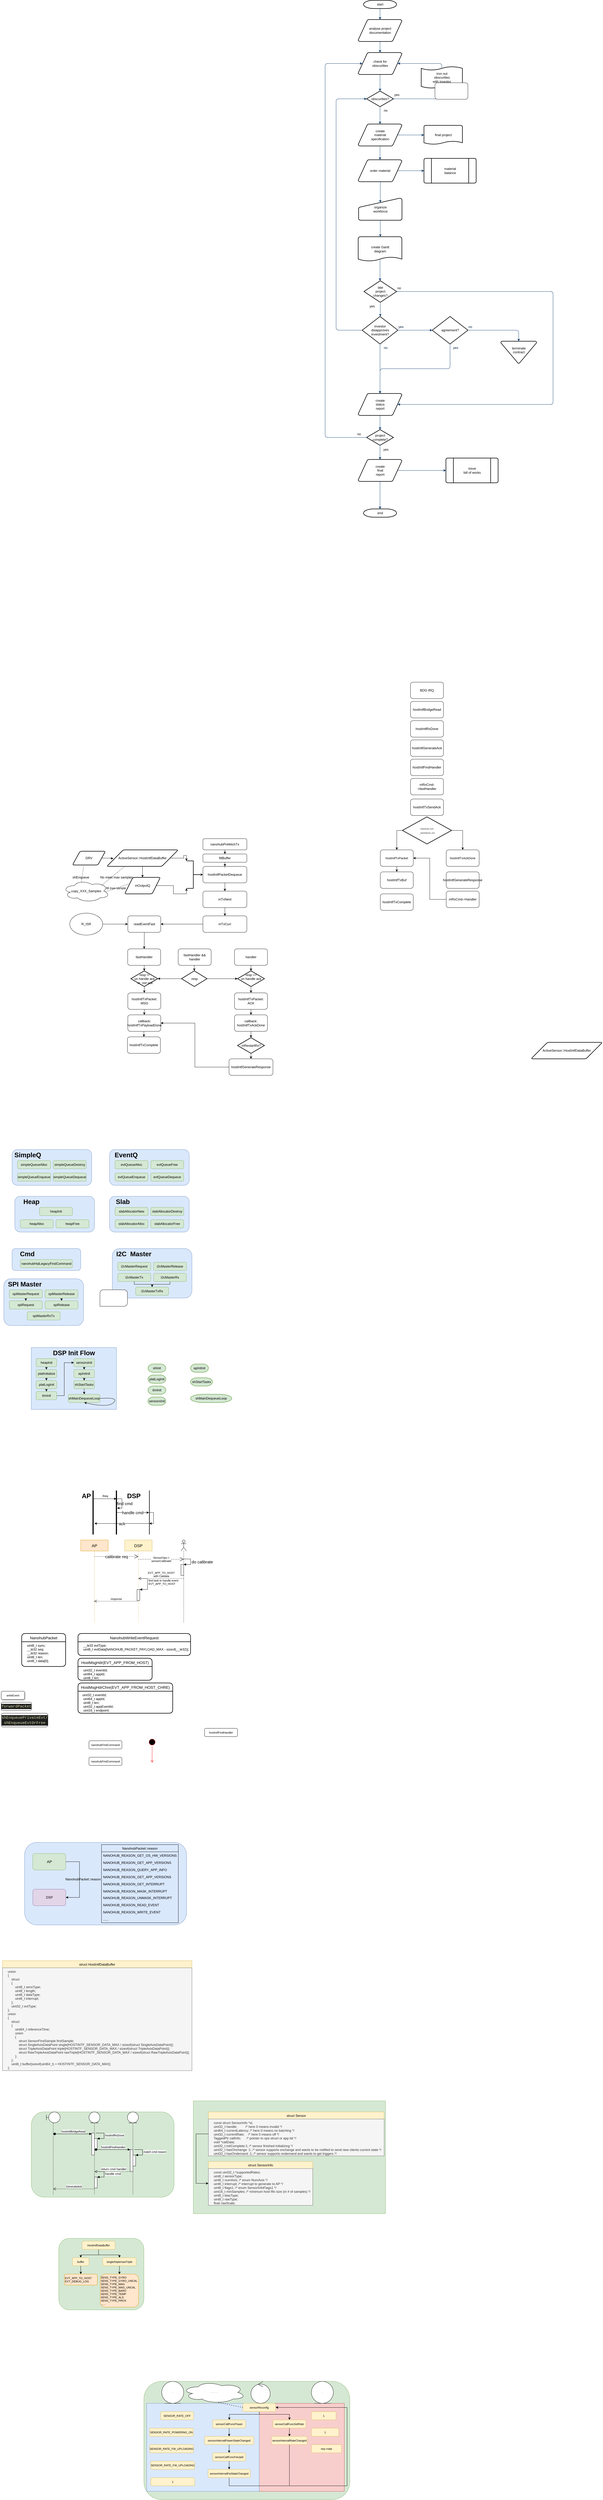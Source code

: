 <mxfile version="20.2.3" type="github">
  <diagram id="6a731a19-8d31-9384-78a2-239565b7b9f0" name="Page-1">
    <mxGraphModel dx="2406" dy="663" grid="1" gridSize="10" guides="1" tooltips="1" connect="1" arrows="1" fold="1" page="1" pageScale="1" pageWidth="1169" pageHeight="827" background="none" math="0" shadow="0">
      <root>
        <mxCell id="0" />
        <mxCell id="1" parent="0" />
        <mxCell id="jraqnc70_kOx0N8XIIZB-239" value="" style="rounded=1;whiteSpace=wrap;html=1;labelBorderColor=none;fontSize=1;fillColor=#d5e8d4;strokeColor=#82b366;" vertex="1" parent="1">
          <mxGeometry x="-540" y="8720" width="750" height="430" as="geometry" />
        </mxCell>
        <mxCell id="jraqnc70_kOx0N8XIIZB-264" value="" style="rounded=0;whiteSpace=wrap;html=1;labelBorderColor=none;fontSize=1;fillColor=#f8cecc;strokeColor=#b85450;" vertex="1" parent="1">
          <mxGeometry x="-120" y="8800" width="310" height="320" as="geometry" />
        </mxCell>
        <mxCell id="jraqnc70_kOx0N8XIIZB-240" value="" style="rounded=0;whiteSpace=wrap;html=1;labelBorderColor=none;fontSize=1;fillColor=#dae8fc;strokeColor=#6c8ebf;" vertex="1" parent="1">
          <mxGeometry x="-530" y="8800" width="410" height="320" as="geometry" />
        </mxCell>
        <mxCell id="jraqnc70_kOx0N8XIIZB-158" value="" style="rounded=0;whiteSpace=wrap;html=1;fillColor=#d5e8d4;strokeColor=#82b366;" vertex="1" parent="1">
          <mxGeometry x="-360" y="7700" width="700" height="410" as="geometry" />
        </mxCell>
        <mxCell id="jraqnc70_kOx0N8XIIZB-109" value="" style="rounded=1;labelBackgroundColor=none;fontSize=10;strokeColor=#82b366;fillColor=#d5e8d4;" vertex="1" parent="1">
          <mxGeometry x="-850" y="8200" width="310" height="260" as="geometry" />
        </mxCell>
        <mxCell id="jraqnc70_kOx0N8XIIZB-58" value="" style="rounded=1;whiteSpace=wrap;html=1;fillColor=#dae8fc;strokeColor=#6c8ebf;" vertex="1" parent="1">
          <mxGeometry x="-974.5" y="6760" width="590" height="300" as="geometry" />
        </mxCell>
        <mxCell id="2" value="start" style="shape=mxgraph.flowchart.terminator;strokeWidth=2;gradientColor=none;gradientDirection=north;fontStyle=0;html=1;" parent="1" vertex="1">
          <mxGeometry x="260" y="60" width="120" height="30" as="geometry" />
        </mxCell>
        <mxCell id="3" value="analyse project&#xa; documentation" style="shape=mxgraph.flowchart.data;strokeWidth=2;gradientColor=none;gradientDirection=north;fontStyle=0;html=1;" parent="1" vertex="1">
          <mxGeometry x="240.5" y="130" width="159" height="80" as="geometry" />
        </mxCell>
        <mxCell id="4" value="create&#xa;material&#xa;specification" style="shape=mxgraph.flowchart.data;strokeWidth=2;gradientColor=none;gradientDirection=north;fontStyle=0;html=1;" parent="1" vertex="1">
          <mxGeometry x="240.5" y="510" width="159" height="80" as="geometry" />
        </mxCell>
        <mxCell id="5" value="check for&#xa;obscurities" style="shape=mxgraph.flowchart.data;strokeWidth=2;gradientColor=none;gradientDirection=north;fontStyle=0;html=1;" parent="1" vertex="1">
          <mxGeometry x="240.5" y="250" width="159" height="80" as="geometry" />
        </mxCell>
        <mxCell id="6" value="obscurities?" style="shape=mxgraph.flowchart.decision;strokeWidth=2;gradientColor=none;gradientDirection=north;fontStyle=0;html=1;" parent="1" vertex="1">
          <mxGeometry x="271" y="390" width="98" height="57" as="geometry" />
        </mxCell>
        <mxCell id="7" style="fontStyle=1;strokeColor=#003366;strokeWidth=1;html=1;" parent="1" source="2" target="3" edge="1">
          <mxGeometry relative="1" as="geometry" />
        </mxCell>
        <mxCell id="8" style="fontStyle=1;strokeColor=#003366;strokeWidth=1;html=1;" parent="1" source="3" target="5" edge="1">
          <mxGeometry relative="1" as="geometry" />
        </mxCell>
        <mxCell id="9" style="entryX=0.5;entryY=0;entryPerimeter=0;fontStyle=1;strokeColor=#003366;strokeWidth=1;html=1;" parent="1" source="5" target="6" edge="1">
          <mxGeometry relative="1" as="geometry" />
        </mxCell>
        <mxCell id="10" value="" style="edgeStyle=elbowEdgeStyle;elbow=horizontal;entryX=0.5;entryY=0.91;entryPerimeter=0;exitX=1;exitY=0.5;exitPerimeter=0;fontStyle=1;strokeColor=#003366;strokeWidth=1;html=1;" parent="1" source="6" target="51" edge="1">
          <mxGeometry x="381" y="28.5" width="100" height="100" as="geometry">
            <mxPoint x="750" y="447" as="sourcePoint" />
            <mxPoint x="765.395" y="318.5" as="targetPoint" />
            <Array as="points">
              <mxPoint x="545" y="400" />
            </Array>
          </mxGeometry>
        </mxCell>
        <mxCell id="11" value="yes" style="text;fontStyle=0;html=1;strokeColor=none;gradientColor=none;fillColor=none;strokeWidth=2;" parent="1" vertex="1">
          <mxGeometry x="370" y="390" width="40" height="26" as="geometry" />
        </mxCell>
        <mxCell id="12" value="" style="edgeStyle=elbowEdgeStyle;elbow=horizontal;fontColor=#001933;fontStyle=1;strokeColor=#003366;strokeWidth=1;html=1;" parent="1" source="6" target="4" edge="1">
          <mxGeometry width="100" height="100" as="geometry">
            <mxPoint y="100" as="sourcePoint" />
            <mxPoint x="100" as="targetPoint" />
          </mxGeometry>
        </mxCell>
        <mxCell id="13" value="order material" style="shape=mxgraph.flowchart.data;strokeWidth=2;gradientColor=none;gradientDirection=north;fontStyle=0;html=1;" parent="1" vertex="1">
          <mxGeometry x="240.5" y="640" width="159" height="80" as="geometry" />
        </mxCell>
        <mxCell id="14" value="no" style="text;fontStyle=0;html=1;strokeColor=none;gradientColor=none;fillColor=none;strokeWidth=2;align=center;" parent="1" vertex="1">
          <mxGeometry x="320" y="447" width="40" height="26" as="geometry" />
        </mxCell>
        <mxCell id="15" value="final project" style="shape=mxgraph.flowchart.document;strokeWidth=2;gradientColor=none;gradientDirection=north;fontStyle=0;html=1;" parent="1" vertex="1">
          <mxGeometry x="480" y="515" width="140" height="70" as="geometry" />
        </mxCell>
        <mxCell id="16" value="" style="edgeStyle=elbowEdgeStyle;elbow=horizontal;exitX=0.905;exitY=0.5;exitPerimeter=0;fontStyle=1;strokeColor=#003366;strokeWidth=1;html=1;" parent="1" source="4" target="15" edge="1">
          <mxGeometry width="100" height="100" as="geometry">
            <mxPoint y="100" as="sourcePoint" />
            <mxPoint x="100" as="targetPoint" />
          </mxGeometry>
        </mxCell>
        <mxCell id="17" value="" style="edgeStyle=elbowEdgeStyle;elbow=horizontal;fontStyle=1;strokeColor=#003366;strokeWidth=1;html=1;" parent="1" source="4" target="13" edge="1">
          <mxGeometry width="100" height="100" as="geometry">
            <mxPoint y="100" as="sourcePoint" />
            <mxPoint x="100" as="targetPoint" />
          </mxGeometry>
        </mxCell>
        <mxCell id="18" value="material&#xa;balance" style="shape=mxgraph.flowchart.predefined_process;strokeWidth=2;gradientColor=none;gradientDirection=north;fontStyle=0;html=1;" parent="1" vertex="1">
          <mxGeometry x="480" y="635" width="190" height="90" as="geometry" />
        </mxCell>
        <mxCell id="19" value="" style="edgeStyle=elbowEdgeStyle;elbow=horizontal;exitX=0.905;exitY=0.5;exitPerimeter=0;fontStyle=1;strokeColor=#003366;strokeWidth=1;html=1;" parent="1" source="13" target="18" edge="1">
          <mxGeometry width="100" height="100" as="geometry">
            <mxPoint y="100" as="sourcePoint" />
            <mxPoint x="100" as="targetPoint" />
          </mxGeometry>
        </mxCell>
        <mxCell id="20" value="organize &#xa;workforce" style="shape=mxgraph.flowchart.manual_input;strokeWidth=2;gradientColor=none;gradientDirection=north;fontStyle=0;html=1;" parent="1" vertex="1">
          <mxGeometry x="242" y="780" width="158" height="80" as="geometry" />
        </mxCell>
        <mxCell id="21" value="" style="edgeStyle=elbowEdgeStyle;elbow=horizontal;entryX=0.5;entryY=0.195;entryPerimeter=0;fontStyle=1;strokeColor=#003366;strokeWidth=1;html=1;" parent="1" source="13" target="20" edge="1">
          <mxGeometry width="100" height="100" as="geometry">
            <mxPoint y="100" as="sourcePoint" />
            <mxPoint x="100" as="targetPoint" />
          </mxGeometry>
        </mxCell>
        <mxCell id="22" value="create Gantt&#xa;diagram" style="shape=mxgraph.flowchart.document;strokeWidth=2;gradientColor=none;gradientDirection=north;fontStyle=0;html=1;" parent="1" vertex="1">
          <mxGeometry x="240.5" y="920" width="159" height="90" as="geometry" />
        </mxCell>
        <mxCell id="23" value="" style="edgeStyle=elbowEdgeStyle;elbow=horizontal;exitX=0.5;exitY=1;exitPerimeter=0;fontStyle=1;strokeColor=#003366;strokeWidth=1;html=1;" parent="1" source="20" target="22" edge="1">
          <mxGeometry width="100" height="100" as="geometry">
            <mxPoint y="100" as="sourcePoint" />
            <mxPoint x="100" as="targetPoint" />
          </mxGeometry>
        </mxCell>
        <mxCell id="24" value="late&#xa;project&#xa;changes?" style="shape=mxgraph.flowchart.decision;strokeWidth=2;gradientColor=none;gradientDirection=north;fontStyle=0;html=1;" parent="1" vertex="1">
          <mxGeometry x="261.5" y="1080" width="119" height="78.5" as="geometry" />
        </mxCell>
        <mxCell id="25" value="" style="edgeStyle=elbowEdgeStyle;elbow=horizontal;exitX=0.5;exitY=0.9;exitPerimeter=0;fontStyle=1;strokeColor=#003366;strokeWidth=1;html=1;" parent="1" source="22" target="24" edge="1">
          <mxGeometry width="100" height="100" as="geometry">
            <mxPoint y="100" as="sourcePoint" />
            <mxPoint x="100" as="targetPoint" />
          </mxGeometry>
        </mxCell>
        <mxCell id="26" value="" style="edgeStyle=elbowEdgeStyle;elbow=horizontal;exitX=0;exitY=0.5;exitPerimeter=0;entryX=0;entryY=0.5;entryPerimeter=0;fontStyle=1;strokeColor=#003366;strokeWidth=1;html=1;" parent="1" source="28" target="6" edge="1">
          <mxGeometry width="100" height="100" as="geometry">
            <mxPoint y="100" as="sourcePoint" />
            <mxPoint x="100" as="targetPoint" />
            <Array as="points">
              <mxPoint x="160" y="850" />
            </Array>
          </mxGeometry>
        </mxCell>
        <mxCell id="27" value="yes" style="text;fontStyle=0;html=1;strokeColor=none;gradientColor=none;fillColor=none;strokeWidth=2;" parent="1" vertex="1">
          <mxGeometry x="280" y="1158.5" width="40" height="26" as="geometry" />
        </mxCell>
        <mxCell id="28" value="investor&#xa;disapproves&#xa; investment?" style="shape=mxgraph.flowchart.decision;strokeWidth=2;gradientColor=none;gradientDirection=north;fontStyle=0;html=1;" parent="1" vertex="1">
          <mxGeometry x="255" y="1210" width="130" height="100" as="geometry" />
        </mxCell>
        <mxCell id="29" value="agreement?" style="shape=mxgraph.flowchart.decision;strokeWidth=2;gradientColor=none;gradientDirection=north;fontStyle=0;html=1;" parent="1" vertex="1">
          <mxGeometry x="510" y="1210" width="130" height="100" as="geometry" />
        </mxCell>
        <mxCell id="30" value="" style="edgeStyle=elbowEdgeStyle;elbow=horizontal;exitX=0.5;exitY=1;exitPerimeter=0;fontStyle=1;strokeColor=#003366;strokeWidth=1;html=1;" parent="1" source="24" target="28" edge="1">
          <mxGeometry width="100" height="100" as="geometry">
            <mxPoint y="100" as="sourcePoint" />
            <mxPoint x="100" as="targetPoint" />
          </mxGeometry>
        </mxCell>
        <mxCell id="31" value="" style="edgeStyle=elbowEdgeStyle;elbow=horizontal;exitX=1;exitY=0.5;exitPerimeter=0;entryX=0;entryY=0.5;entryPerimeter=0;fontStyle=1;strokeColor=#003366;strokeWidth=1;html=1;" parent="1" source="28" target="29" edge="1">
          <mxGeometry width="100" height="100" as="geometry">
            <mxPoint y="100" as="sourcePoint" />
            <mxPoint x="100" as="targetPoint" />
          </mxGeometry>
        </mxCell>
        <mxCell id="32" value="terminate&#xa;contract&#xa;" style="shape=mxgraph.flowchart.merge_or_storage;strokeWidth=2;gradientColor=none;gradientDirection=north;fontStyle=0;html=1;" parent="1" vertex="1">
          <mxGeometry x="760" y="1300" width="130" height="80.5" as="geometry" />
        </mxCell>
        <mxCell id="33" value="" style="edgeStyle=elbowEdgeStyle;elbow=vertical;exitX=1;exitY=0.5;exitPerimeter=0;entryX=0.5;entryY=0;entryPerimeter=0;fontStyle=1;strokeColor=#003366;strokeWidth=1;html=1;" parent="1" source="29" target="32" edge="1">
          <mxGeometry width="100" height="100" as="geometry">
            <mxPoint y="100" as="sourcePoint" />
            <mxPoint x="100" as="targetPoint" />
            <Array as="points">
              <mxPoint x="740" y="1260" />
            </Array>
          </mxGeometry>
        </mxCell>
        <mxCell id="34" value="create&#xa;status&#xa;report" style="shape=mxgraph.flowchart.data;strokeWidth=2;gradientColor=none;gradientDirection=north;fontStyle=0;html=1;" parent="1" vertex="1">
          <mxGeometry x="240.5" y="1490" width="159" height="80" as="geometry" />
        </mxCell>
        <mxCell id="35" value="" style="edgeStyle=elbowEdgeStyle;elbow=vertical;exitX=0.5;exitY=1;exitPerimeter=0;fontColor=#001933;fontStyle=1;strokeColor=#003366;strokeWidth=1;html=1;" parent="1" source="28" target="34" edge="1">
          <mxGeometry width="100" height="100" as="geometry">
            <mxPoint y="100" as="sourcePoint" />
            <mxPoint x="100" as="targetPoint" />
          </mxGeometry>
        </mxCell>
        <mxCell id="36" value="" style="edgeStyle=elbowEdgeStyle;elbow=vertical;exitX=0.5;exitY=1;exitPerimeter=0;entryX=0.5;entryY=0;entryPerimeter=0;fontStyle=1;strokeColor=#003366;strokeWidth=1;html=1;" parent="1" source="29" target="34" edge="1">
          <mxGeometry width="100" height="100" as="geometry">
            <mxPoint y="100" as="sourcePoint" />
            <mxPoint x="100" as="targetPoint" />
          </mxGeometry>
        </mxCell>
        <mxCell id="37" value="project&#xa;complete?" style="shape=mxgraph.flowchart.decision;strokeWidth=2;gradientColor=none;gradientDirection=north;fontStyle=0;html=1;" parent="1" vertex="1">
          <mxGeometry x="271" y="1621.5" width="98" height="57" as="geometry" />
        </mxCell>
        <mxCell id="38" value="create&#xa;final&#xa;report" style="shape=mxgraph.flowchart.data;strokeWidth=2;gradientColor=none;gradientDirection=north;fontStyle=0;html=1;" parent="1" vertex="1">
          <mxGeometry x="240.5" y="1730" width="159" height="80" as="geometry" />
        </mxCell>
        <mxCell id="39" value="issue&#xa;bill of works" style="shape=mxgraph.flowchart.predefined_process;strokeWidth=2;gradientColor=none;gradientDirection=north;fontStyle=0;html=1;" parent="1" vertex="1">
          <mxGeometry x="560" y="1725" width="190" height="90" as="geometry" />
        </mxCell>
        <mxCell id="40" value="end" style="shape=mxgraph.flowchart.terminator;strokeWidth=2;gradientColor=none;gradientDirection=north;fontStyle=0;html=1;" parent="1" vertex="1">
          <mxGeometry x="260" y="1910" width="120" height="30" as="geometry" />
        </mxCell>
        <mxCell id="41" value="" style="edgeStyle=elbowEdgeStyle;elbow=vertical;exitX=0.5;exitY=1;exitPerimeter=0;entryX=0.5;entryY=0;entryPerimeter=0;fontStyle=1;strokeColor=#003366;strokeWidth=1;html=1;" parent="1" source="34" target="37" edge="1">
          <mxGeometry width="100" height="100" as="geometry">
            <mxPoint y="100" as="sourcePoint" />
            <mxPoint x="100" as="targetPoint" />
          </mxGeometry>
        </mxCell>
        <mxCell id="42" value="" style="edgeStyle=elbowEdgeStyle;elbow=vertical;exitX=0.5;exitY=1;exitPerimeter=0;entryX=0.5;entryY=0;entryPerimeter=0;fontStyle=1;strokeColor=#003366;strokeWidth=1;html=1;" parent="1" source="37" target="38" edge="1">
          <mxGeometry width="100" height="100" as="geometry">
            <mxPoint y="100" as="sourcePoint" />
            <mxPoint x="100" as="targetPoint" />
          </mxGeometry>
        </mxCell>
        <mxCell id="43" value="" style="edgeStyle=elbowEdgeStyle;elbow=vertical;exitX=0.5;exitY=1;exitPerimeter=0;entryX=0.5;entryY=0;entryPerimeter=0;fontStyle=1;strokeColor=#003366;strokeWidth=1;html=1;" parent="1" source="38" target="40" edge="1">
          <mxGeometry width="100" height="100" as="geometry">
            <mxPoint y="100" as="sourcePoint" />
            <mxPoint x="100" as="targetPoint" />
          </mxGeometry>
        </mxCell>
        <mxCell id="44" value="" style="edgeStyle=elbowEdgeStyle;elbow=vertical;exitX=0.905;exitY=0.5;exitPerimeter=0;entryX=0;entryY=0.5;entryPerimeter=0;fontStyle=1;strokeColor=#003366;strokeWidth=1;html=1;" parent="1" source="38" target="39" edge="1">
          <mxGeometry width="100" height="100" as="geometry">
            <mxPoint y="100" as="sourcePoint" />
            <mxPoint x="100" as="targetPoint" />
          </mxGeometry>
        </mxCell>
        <mxCell id="45" value="" style="edgeStyle=elbowEdgeStyle;elbow=horizontal;exitX=1;exitY=0.5;exitPerimeter=0;entryX=0.905;entryY=0.5;entryPerimeter=0;fontStyle=1;strokeColor=#003366;strokeWidth=1;html=1;" parent="1" source="24" target="34" edge="1">
          <mxGeometry width="100" height="100" as="geometry">
            <mxPoint y="100" as="sourcePoint" />
            <mxPoint x="100" as="targetPoint" />
            <Array as="points">
              <mxPoint x="950" y="1320" />
            </Array>
          </mxGeometry>
        </mxCell>
        <mxCell id="46" value="no" style="text;fontStyle=0;html=1;strokeColor=none;gradientColor=none;fillColor=none;strokeWidth=2;" parent="1" vertex="1">
          <mxGeometry x="380.5" y="1093.25" width="40" height="26" as="geometry" />
        </mxCell>
        <mxCell id="47" value="yes" style="text;fontColor=#001933;fontStyle=0;html=1;strokeColor=none;gradientColor=none;fillColor=none;strokeWidth=2;" parent="1" vertex="1">
          <mxGeometry x="385" y="1234" width="40" height="26" as="geometry" />
        </mxCell>
        <mxCell id="48" value="no" style="text;fontColor=#001933;fontStyle=0;html=1;strokeColor=none;gradientColor=none;fillColor=none;strokeWidth=2;align=center;" parent="1" vertex="1">
          <mxGeometry x="320" y="1310" width="40" height="26" as="geometry" />
        </mxCell>
        <mxCell id="49" value="yes" style="text;fontColor=#001933;fontStyle=0;html=1;strokeColor=none;gradientColor=none;fillColor=none;strokeWidth=2;align=center;" parent="1" vertex="1">
          <mxGeometry x="575" y="1310" width="40" height="26" as="geometry" />
        </mxCell>
        <mxCell id="50" value="no" style="text;fontColor=#001933;fontStyle=0;html=1;strokeColor=none;gradientColor=none;fillColor=none;strokeWidth=2;" parent="1" vertex="1">
          <mxGeometry x="640" y="1234" width="40" height="26" as="geometry" />
        </mxCell>
        <mxCell id="51" value="iron out&#xa;obscurities &#xa;with investor" style="shape=mxgraph.flowchart.paper_tape;strokeWidth=2;gradientColor=none;gradientDirection=north;fontStyle=0;html=1;" parent="1" vertex="1">
          <mxGeometry x="470" y="300" width="150" height="81" as="geometry" />
        </mxCell>
        <mxCell id="52" value="" style="edgeStyle=elbowEdgeStyle;elbow=horizontal;exitX=0.5;exitY=0.09;exitPerimeter=0;entryX=0.905;entryY=0.5;entryPerimeter=0;fontStyle=1;strokeColor=#003366;strokeWidth=1;html=1;" parent="1" source="51" target="5" edge="1">
          <mxGeometry width="100" height="100" as="geometry">
            <mxPoint y="100" as="sourcePoint" />
            <mxPoint x="100" as="targetPoint" />
            <Array as="points">
              <mxPoint x="545" y="300" />
            </Array>
          </mxGeometry>
        </mxCell>
        <mxCell id="53" value="yes" style="text;fontStyle=0;html=1;strokeColor=none;gradientColor=none;fillColor=none;strokeWidth=2;align=center;" parent="1" vertex="1">
          <mxGeometry x="321" y="1680" width="40" height="26" as="geometry" />
        </mxCell>
        <mxCell id="54" value="" style="edgeStyle=elbowEdgeStyle;elbow=horizontal;exitX=0;exitY=0.5;exitPerimeter=0;entryX=0.095;entryY=0.5;entryPerimeter=0;fontStyle=1;strokeColor=#003366;strokeWidth=1;html=1;" parent="1" source="37" target="5" edge="1">
          <mxGeometry width="100" height="100" as="geometry">
            <mxPoint y="100" as="sourcePoint" />
            <mxPoint x="100" as="targetPoint" />
            <Array as="points">
              <mxPoint x="120" y="970" />
            </Array>
          </mxGeometry>
        </mxCell>
        <mxCell id="55" value="no" style="text;fontStyle=0;html=1;strokeColor=none;gradientColor=none;fillColor=none;strokeWidth=2;" parent="1" vertex="1">
          <mxGeometry x="235" y="1624" width="40" height="26" as="geometry" />
        </mxCell>
        <mxCell id="T3vnycwtbMoYDpABDEtK-55" value="" style="rounded=1;whiteSpace=wrap;html=1;" parent="1" vertex="1">
          <mxGeometry x="520" y="360" width="120" height="60" as="geometry" />
        </mxCell>
        <mxCell id="T3vnycwtbMoYDpABDEtK-92" value="BDG IRQ" style="rounded=1;whiteSpace=wrap;html=1;" parent="1" vertex="1">
          <mxGeometry x="431" y="2540" width="120" height="60" as="geometry" />
        </mxCell>
        <mxCell id="T3vnycwtbMoYDpABDEtK-93" value="hostIntfBridgeRead" style="rounded=1;whiteSpace=wrap;html=1;" parent="1" vertex="1">
          <mxGeometry x="431" y="2610" width="120" height="60" as="geometry" />
        </mxCell>
        <mxCell id="T3vnycwtbMoYDpABDEtK-94" value="hostIntfRxDone" style="rounded=1;whiteSpace=wrap;html=1;" parent="1" vertex="1">
          <mxGeometry x="431" y="2680" width="120" height="60" as="geometry" />
        </mxCell>
        <mxCell id="T3vnycwtbMoYDpABDEtK-95" value="hostIntfGenerateAck" style="rounded=1;whiteSpace=wrap;html=1;" parent="1" vertex="1">
          <mxGeometry x="431" y="2750" width="120" height="60" as="geometry" />
        </mxCell>
        <mxCell id="T3vnycwtbMoYDpABDEtK-96" value="hostIntfFindHandler" style="rounded=1;whiteSpace=wrap;html=1;" parent="1" vertex="1">
          <mxGeometry x="431" y="2820" width="120" height="60" as="geometry" />
        </mxCell>
        <mxCell id="T3vnycwtbMoYDpABDEtK-97" value="mRxCmd-&amp;gt;fastHandler" style="rounded=1;whiteSpace=wrap;html=1;" parent="1" vertex="1">
          <mxGeometry x="431" y="2890" width="120" height="60" as="geometry" />
        </mxCell>
        <mxCell id="T3vnycwtbMoYDpABDEtK-98" value="hostIntfTxSendAck" style="rounded=1;whiteSpace=wrap;html=1;" parent="1" vertex="1">
          <mxGeometry x="431" y="2965" width="120" height="60" as="geometry" />
        </mxCell>
        <mxCell id="T3vnycwtbMoYDpABDEtK-99" style="edgeStyle=orthogonalEdgeStyle;rounded=0;orthogonalLoop=1;jettySize=auto;html=1;exitX=0.5;exitY=1;exitDx=0;exitDy=0;entryX=0.5;entryY=0;entryDx=0;entryDy=0;" parent="1" source="T3vnycwtbMoYDpABDEtK-100" target="T3vnycwtbMoYDpABDEtK-101" edge="1">
          <mxGeometry relative="1" as="geometry" />
        </mxCell>
        <mxCell id="T3vnycwtbMoYDpABDEtK-100" value="&lt;font style=&quot;font-size: 11px&quot;&gt;hostIntfTxPacket&lt;/font&gt;" style="rounded=1;whiteSpace=wrap;html=1;" parent="1" vertex="1">
          <mxGeometry x="321" y="3150" width="120" height="60" as="geometry" />
        </mxCell>
        <mxCell id="T3vnycwtbMoYDpABDEtK-101" value="hostIntfTxBuf" style="rounded=1;whiteSpace=wrap;html=1;" parent="1" vertex="1">
          <mxGeometry x="321" y="3230" width="120" height="60" as="geometry" />
        </mxCell>
        <mxCell id="T3vnycwtbMoYDpABDEtK-102" style="edgeStyle=orthogonalEdgeStyle;rounded=0;orthogonalLoop=1;jettySize=auto;html=1;exitX=0;exitY=0.5;exitDx=0;exitDy=0;exitPerimeter=0;" parent="1" source="T3vnycwtbMoYDpABDEtK-104" target="T3vnycwtbMoYDpABDEtK-100" edge="1">
          <mxGeometry relative="1" as="geometry" />
        </mxCell>
        <mxCell id="T3vnycwtbMoYDpABDEtK-103" style="edgeStyle=orthogonalEdgeStyle;rounded=0;orthogonalLoop=1;jettySize=auto;html=1;exitX=1;exitY=0.5;exitDx=0;exitDy=0;exitPerimeter=0;entryX=0.5;entryY=0;entryDx=0;entryDy=0;" parent="1" source="T3vnycwtbMoYDpABDEtK-104" target="T3vnycwtbMoYDpABDEtK-105" edge="1">
          <mxGeometry relative="1" as="geometry" />
        </mxCell>
        <mxCell id="T3vnycwtbMoYDpABDEtK-104" value="&lt;font style=&quot;font-size: 6px&quot;&gt;NANOHUB_FAST&lt;br style=&quot;font-size: 6px&quot;&gt;_UNHANDLED_ACK&lt;/font&gt;" style="shape=mxgraph.flowchart.decision;strokeWidth=2;gradientColor=none;gradientDirection=north;fontStyle=0;html=1;" parent="1" vertex="1">
          <mxGeometry x="401.5" y="3030" width="179" height="98.5" as="geometry" />
        </mxCell>
        <mxCell id="T3vnycwtbMoYDpABDEtK-105" value="&lt;font style=&quot;font-size: 11px&quot;&gt;hostIntfTxAckDone&lt;/font&gt;" style="rounded=1;whiteSpace=wrap;html=1;" parent="1" vertex="1">
          <mxGeometry x="561" y="3150" width="120" height="60" as="geometry" />
        </mxCell>
        <mxCell id="T3vnycwtbMoYDpABDEtK-106" value="hostIntfGenerateResponse" style="rounded=1;whiteSpace=wrap;html=1;" parent="1" vertex="1">
          <mxGeometry x="561" y="3230" width="120" height="60" as="geometry" />
        </mxCell>
        <mxCell id="T3vnycwtbMoYDpABDEtK-107" style="edgeStyle=orthogonalEdgeStyle;rounded=0;orthogonalLoop=1;jettySize=auto;html=1;entryX=1;entryY=0.5;entryDx=0;entryDy=0;" parent="1" source="T3vnycwtbMoYDpABDEtK-108" target="T3vnycwtbMoYDpABDEtK-100" edge="1">
          <mxGeometry relative="1" as="geometry" />
        </mxCell>
        <mxCell id="T3vnycwtbMoYDpABDEtK-108" value="mRxCmd-&amp;gt;handler" style="rounded=1;whiteSpace=wrap;html=1;" parent="1" vertex="1">
          <mxGeometry x="561" y="3300" width="120" height="60" as="geometry" />
        </mxCell>
        <mxCell id="T3vnycwtbMoYDpABDEtK-109" value="hostIntfTxComplete" style="rounded=1;whiteSpace=wrap;html=1;" parent="1" vertex="1">
          <mxGeometry x="321" y="3310" width="120" height="60" as="geometry" />
        </mxCell>
        <mxCell id="T3vnycwtbMoYDpABDEtK-126" style="edgeStyle=orthogonalEdgeStyle;rounded=0;orthogonalLoop=1;jettySize=auto;html=1;exitX=0.5;exitY=1;exitDx=0;exitDy=0;entryX=0.5;entryY=0;entryDx=0;entryDy=0;entryPerimeter=0;" parent="1" source="T3vnycwtbMoYDpABDEtK-110" target="T3vnycwtbMoYDpABDEtK-115" edge="1">
          <mxGeometry relative="1" as="geometry" />
        </mxCell>
        <mxCell id="T3vnycwtbMoYDpABDEtK-110" value="fastHandler" style="rounded=1;whiteSpace=wrap;html=1;" parent="1" vertex="1">
          <mxGeometry x="-599" y="3510" width="120" height="60" as="geometry" />
        </mxCell>
        <mxCell id="T3vnycwtbMoYDpABDEtK-137" style="edgeStyle=orthogonalEdgeStyle;rounded=0;orthogonalLoop=1;jettySize=auto;html=1;exitX=0.5;exitY=1;exitDx=0;exitDy=0;entryX=0.5;entryY=0;entryDx=0;entryDy=0;entryPerimeter=0;" parent="1" source="T3vnycwtbMoYDpABDEtK-111" target="T3vnycwtbMoYDpABDEtK-135" edge="1">
          <mxGeometry relative="1" as="geometry" />
        </mxCell>
        <mxCell id="T3vnycwtbMoYDpABDEtK-111" value="fastHandler &amp;amp;&amp;amp; handler" style="rounded=1;whiteSpace=wrap;html=1;" parent="1" vertex="1">
          <mxGeometry x="-415" y="3510" width="120" height="60" as="geometry" />
        </mxCell>
        <mxCell id="T3vnycwtbMoYDpABDEtK-130" style="edgeStyle=orthogonalEdgeStyle;rounded=0;orthogonalLoop=1;jettySize=auto;html=1;exitX=0.5;exitY=1;exitDx=0;exitDy=0;entryX=0.5;entryY=0;entryDx=0;entryDy=0;entryPerimeter=0;" parent="1" source="T3vnycwtbMoYDpABDEtK-112" target="T3vnycwtbMoYDpABDEtK-118" edge="1">
          <mxGeometry relative="1" as="geometry" />
        </mxCell>
        <mxCell id="T3vnycwtbMoYDpABDEtK-112" value="handler" style="rounded=1;whiteSpace=wrap;html=1;" parent="1" vertex="1">
          <mxGeometry x="-210" y="3510" width="120" height="60" as="geometry" />
        </mxCell>
        <mxCell id="T3vnycwtbMoYDpABDEtK-128" style="edgeStyle=orthogonalEdgeStyle;rounded=0;orthogonalLoop=1;jettySize=auto;html=1;exitX=0.5;exitY=1;exitDx=0;exitDy=0;entryX=0.5;entryY=0;entryDx=0;entryDy=0;" parent="1" source="T3vnycwtbMoYDpABDEtK-113" target="T3vnycwtbMoYDpABDEtK-116" edge="1">
          <mxGeometry relative="1" as="geometry" />
        </mxCell>
        <mxCell id="T3vnycwtbMoYDpABDEtK-113" value="hostIntfTxPacket:&lt;br&gt;MSG" style="rounded=1;whiteSpace=wrap;html=1;" parent="1" vertex="1">
          <mxGeometry x="-598.5" y="3670" width="120" height="60" as="geometry" />
        </mxCell>
        <mxCell id="T3vnycwtbMoYDpABDEtK-127" style="edgeStyle=orthogonalEdgeStyle;rounded=0;orthogonalLoop=1;jettySize=auto;html=1;exitX=0.5;exitY=1;exitDx=0;exitDy=0;exitPerimeter=0;entryX=0.5;entryY=0;entryDx=0;entryDy=0;" parent="1" source="T3vnycwtbMoYDpABDEtK-115" target="T3vnycwtbMoYDpABDEtK-113" edge="1">
          <mxGeometry relative="1" as="geometry" />
        </mxCell>
        <mxCell id="T3vnycwtbMoYDpABDEtK-115" value="resp != &lt;br&gt;un handle ack&lt;br&gt;&amp;nbsp;or&amp;nbsp; not ack" style="shape=mxgraph.flowchart.decision;strokeWidth=2;gradientColor=none;gradientDirection=north;fontStyle=0;html=1;" parent="1" vertex="1">
          <mxGeometry x="-587.5" y="3590" width="98" height="57" as="geometry" />
        </mxCell>
        <mxCell id="T3vnycwtbMoYDpABDEtK-129" style="edgeStyle=orthogonalEdgeStyle;rounded=0;orthogonalLoop=1;jettySize=auto;html=1;exitX=0.5;exitY=1;exitDx=0;exitDy=0;entryX=0.5;entryY=0;entryDx=0;entryDy=0;" parent="1" source="T3vnycwtbMoYDpABDEtK-116" target="T3vnycwtbMoYDpABDEtK-117" edge="1">
          <mxGeometry relative="1" as="geometry" />
        </mxCell>
        <mxCell id="T3vnycwtbMoYDpABDEtK-116" value="callback:&lt;br&gt;hostIntfTxPayloadDone" style="rounded=1;whiteSpace=wrap;html=1;" parent="1" vertex="1">
          <mxGeometry x="-598.5" y="3750" width="120" height="60" as="geometry" />
        </mxCell>
        <mxCell id="T3vnycwtbMoYDpABDEtK-117" value="hostIntfTxComplete" style="rounded=1;whiteSpace=wrap;html=1;" parent="1" vertex="1">
          <mxGeometry x="-600" y="3830" width="120" height="60" as="geometry" />
        </mxCell>
        <mxCell id="T3vnycwtbMoYDpABDEtK-131" style="edgeStyle=orthogonalEdgeStyle;rounded=0;orthogonalLoop=1;jettySize=auto;html=1;exitX=0.5;exitY=1;exitDx=0;exitDy=0;exitPerimeter=0;entryX=0.5;entryY=0;entryDx=0;entryDy=0;" parent="1" source="T3vnycwtbMoYDpABDEtK-118" target="T3vnycwtbMoYDpABDEtK-119" edge="1">
          <mxGeometry relative="1" as="geometry" />
        </mxCell>
        <mxCell id="T3vnycwtbMoYDpABDEtK-118" value="resp == &lt;br&gt;un handle ack&lt;br&gt;&amp;nbsp;" style="shape=mxgraph.flowchart.decision;strokeWidth=2;gradientColor=none;gradientDirection=north;fontStyle=0;html=1;" parent="1" vertex="1">
          <mxGeometry x="-199" y="3590" width="98" height="57" as="geometry" />
        </mxCell>
        <mxCell id="T3vnycwtbMoYDpABDEtK-132" style="edgeStyle=orthogonalEdgeStyle;rounded=0;orthogonalLoop=1;jettySize=auto;html=1;exitX=0.5;exitY=1;exitDx=0;exitDy=0;entryX=0.5;entryY=0;entryDx=0;entryDy=0;" parent="1" source="T3vnycwtbMoYDpABDEtK-119" target="T3vnycwtbMoYDpABDEtK-120" edge="1">
          <mxGeometry relative="1" as="geometry" />
        </mxCell>
        <mxCell id="T3vnycwtbMoYDpABDEtK-119" value="hostIntfTxPacket:&lt;br&gt;ACK" style="rounded=1;whiteSpace=wrap;html=1;" parent="1" vertex="1">
          <mxGeometry x="-210" y="3670" width="120" height="60" as="geometry" />
        </mxCell>
        <mxCell id="T3vnycwtbMoYDpABDEtK-133" style="edgeStyle=orthogonalEdgeStyle;rounded=0;orthogonalLoop=1;jettySize=auto;html=1;exitX=0.5;exitY=1;exitDx=0;exitDy=0;entryX=0.5;entryY=0;entryDx=0;entryDy=0;entryPerimeter=0;" parent="1" source="T3vnycwtbMoYDpABDEtK-120" target="T3vnycwtbMoYDpABDEtK-122" edge="1">
          <mxGeometry relative="1" as="geometry" />
        </mxCell>
        <mxCell id="T3vnycwtbMoYDpABDEtK-120" value="callback:&lt;br&gt;hostIntfTxAckDone" style="rounded=1;whiteSpace=wrap;html=1;" parent="1" vertex="1">
          <mxGeometry x="-210" y="3750" width="120" height="60" as="geometry" />
        </mxCell>
        <mxCell id="T3vnycwtbMoYDpABDEtK-125" style="edgeStyle=orthogonalEdgeStyle;rounded=0;orthogonalLoop=1;jettySize=auto;html=1;entryX=1;entryY=0.5;entryDx=0;entryDy=0;" parent="1" source="T3vnycwtbMoYDpABDEtK-121" target="T3vnycwtbMoYDpABDEtK-116" edge="1">
          <mxGeometry relative="1" as="geometry" />
        </mxCell>
        <mxCell id="T3vnycwtbMoYDpABDEtK-121" value="hostIntfGenerateResponse" style="rounded=1;whiteSpace=wrap;html=1;" parent="1" vertex="1">
          <mxGeometry x="-230" y="3910" width="160" height="60" as="geometry" />
        </mxCell>
        <mxCell id="T3vnycwtbMoYDpABDEtK-124" style="edgeStyle=orthogonalEdgeStyle;rounded=0;orthogonalLoop=1;jettySize=auto;html=1;exitX=0.5;exitY=1;exitDx=0;exitDy=0;exitPerimeter=0;" parent="1" source="T3vnycwtbMoYDpABDEtK-122" target="T3vnycwtbMoYDpABDEtK-121" edge="1">
          <mxGeometry relative="1" as="geometry" />
        </mxCell>
        <mxCell id="T3vnycwtbMoYDpABDEtK-122" value="mRestartRx?" style="shape=mxgraph.flowchart.decision;strokeWidth=2;gradientColor=none;gradientDirection=north;fontStyle=0;html=1;" parent="1" vertex="1">
          <mxGeometry x="-199" y="3833" width="98" height="57" as="geometry" />
        </mxCell>
        <mxCell id="T3vnycwtbMoYDpABDEtK-136" value="" style="edgeStyle=orthogonalEdgeStyle;rounded=0;orthogonalLoop=1;jettySize=auto;html=1;" parent="1" source="T3vnycwtbMoYDpABDEtK-135" target="T3vnycwtbMoYDpABDEtK-115" edge="1">
          <mxGeometry relative="1" as="geometry" />
        </mxCell>
        <mxCell id="T3vnycwtbMoYDpABDEtK-138" style="edgeStyle=orthogonalEdgeStyle;rounded=0;orthogonalLoop=1;jettySize=auto;html=1;" parent="1" source="T3vnycwtbMoYDpABDEtK-135" target="T3vnycwtbMoYDpABDEtK-118" edge="1">
          <mxGeometry relative="1" as="geometry" />
        </mxCell>
        <mxCell id="T3vnycwtbMoYDpABDEtK-135" value="resp" style="shape=mxgraph.flowchart.decision;strokeWidth=2;gradientColor=none;gradientDirection=north;fontStyle=0;html=1;" parent="1" vertex="1">
          <mxGeometry x="-403" y="3590" width="93" height="57" as="geometry" />
        </mxCell>
        <mxCell id="pI9McHAt1SIaVRNVlYuP-62" value="ActiveSensor::HostIntfDataBuffer" style="shape=parallelogram;html=1;strokeWidth=2;perimeter=parallelogramPerimeter;whiteSpace=wrap;rounded=1;arcSize=12;size=0.23;" parent="1" vertex="1">
          <mxGeometry x="870" y="3850" width="260" height="60" as="geometry" />
        </mxCell>
        <mxCell id="pI9McHAt1SIaVRNVlYuP-75" style="edgeStyle=orthogonalEdgeStyle;rounded=0;orthogonalLoop=1;jettySize=auto;html=1;entryX=0.092;entryY=0.517;entryDx=0;entryDy=0;entryPerimeter=0;" parent="1" source="pI9McHAt1SIaVRNVlYuP-76" target="pI9McHAt1SIaVRNVlYuP-79" edge="1">
          <mxGeometry relative="1" as="geometry" />
        </mxCell>
        <mxCell id="pI9McHAt1SIaVRNVlYuP-76" value="DRV" style="shape=parallelogram;html=1;strokeWidth=2;perimeter=parallelogramPerimeter;whiteSpace=wrap;rounded=1;arcSize=12;size=0.23;" parent="1" vertex="1">
          <mxGeometry x="-800" y="3155" width="120" height="50" as="geometry" />
        </mxCell>
        <mxCell id="pI9McHAt1SIaVRNVlYuP-77" style="edgeStyle=orthogonalEdgeStyle;rounded=0;orthogonalLoop=1;jettySize=auto;html=1;entryX=0.5;entryY=0;entryDx=0;entryDy=0;" parent="1" source="pI9McHAt1SIaVRNVlYuP-79" target="pI9McHAt1SIaVRNVlYuP-81" edge="1">
          <mxGeometry relative="1" as="geometry" />
        </mxCell>
        <mxCell id="pI9McHAt1SIaVRNVlYuP-78" style="edgeStyle=orthogonalEdgeStyle;rounded=0;orthogonalLoop=1;jettySize=auto;html=1;entryX=1;entryY=1;entryDx=0;entryDy=0;entryPerimeter=0;" parent="1" source="pI9McHAt1SIaVRNVlYuP-79" target="pI9McHAt1SIaVRNVlYuP-83" edge="1">
          <mxGeometry relative="1" as="geometry" />
        </mxCell>
        <mxCell id="pI9McHAt1SIaVRNVlYuP-79" value="ActiveSensor::HostIntfDataBuffer" style="shape=parallelogram;html=1;strokeWidth=2;perimeter=parallelogramPerimeter;whiteSpace=wrap;rounded=1;arcSize=12;size=0.23;" parent="1" vertex="1">
          <mxGeometry x="-675" y="3150" width="260" height="60" as="geometry" />
        </mxCell>
        <mxCell id="pI9McHAt1SIaVRNVlYuP-80" style="edgeStyle=orthogonalEdgeStyle;rounded=0;orthogonalLoop=1;jettySize=auto;html=1;entryX=1;entryY=0;entryDx=0;entryDy=0;entryPerimeter=0;" parent="1" source="pI9McHAt1SIaVRNVlYuP-81" target="pI9McHAt1SIaVRNVlYuP-83" edge="1">
          <mxGeometry relative="1" as="geometry" />
        </mxCell>
        <mxCell id="pI9McHAt1SIaVRNVlYuP-81" value="mOutputQ" style="shape=parallelogram;html=1;strokeWidth=2;perimeter=parallelogramPerimeter;whiteSpace=wrap;rounded=1;arcSize=12;size=0.23;" parent="1" vertex="1">
          <mxGeometry x="-610" y="3250" width="130" height="60" as="geometry" />
        </mxCell>
        <mxCell id="pI9McHAt1SIaVRNVlYuP-82" style="edgeStyle=orthogonalEdgeStyle;rounded=0;orthogonalLoop=1;jettySize=auto;html=1;entryX=0;entryY=0.5;entryDx=0;entryDy=0;" parent="1" source="pI9McHAt1SIaVRNVlYuP-83" target="pI9McHAt1SIaVRNVlYuP-85" edge="1">
          <mxGeometry relative="1" as="geometry" />
        </mxCell>
        <mxCell id="pI9McHAt1SIaVRNVlYuP-83" value="" style="strokeWidth=2;html=1;shape=mxgraph.flowchart.annotation_2;align=left;labelPosition=right;pointerEvents=1;rotation=-180;" parent="1" vertex="1">
          <mxGeometry x="-385" y="3190" width="50" height="100" as="geometry" />
        </mxCell>
        <mxCell id="pI9McHAt1SIaVRNVlYuP-84" style="edgeStyle=orthogonalEdgeStyle;rounded=0;orthogonalLoop=1;jettySize=auto;html=1;entryX=0.5;entryY=0;entryDx=0;entryDy=0;" parent="1" source="pI9McHAt1SIaVRNVlYuP-85" target="pI9McHAt1SIaVRNVlYuP-88" edge="1">
          <mxGeometry relative="1" as="geometry" />
        </mxCell>
        <mxCell id="pI9McHAt1SIaVRNVlYuP-85" value="hostIntfPacketDequeue" style="rounded=1;whiteSpace=wrap;html=1;" parent="1" vertex="1">
          <mxGeometry x="-325" y="3210" width="160" height="60" as="geometry" />
        </mxCell>
        <mxCell id="pI9McHAt1SIaVRNVlYuP-93" style="edgeStyle=orthogonalEdgeStyle;rounded=0;orthogonalLoop=1;jettySize=auto;html=1;entryX=1;entryY=0.5;entryDx=0;entryDy=0;" parent="1" source="pI9McHAt1SIaVRNVlYuP-86" target="pI9McHAt1SIaVRNVlYuP-91" edge="1">
          <mxGeometry relative="1" as="geometry">
            <mxPoint x="-460" y="3420" as="targetPoint" />
          </mxGeometry>
        </mxCell>
        <mxCell id="pI9McHAt1SIaVRNVlYuP-86" value="mTxCurr" style="rounded=1;whiteSpace=wrap;html=1;" parent="1" vertex="1">
          <mxGeometry x="-325" y="3390" width="160" height="60" as="geometry" />
        </mxCell>
        <mxCell id="pI9McHAt1SIaVRNVlYuP-87" style="edgeStyle=orthogonalEdgeStyle;rounded=0;orthogonalLoop=1;jettySize=auto;html=1;entryX=0.5;entryY=0;entryDx=0;entryDy=0;" parent="1" source="pI9McHAt1SIaVRNVlYuP-88" target="pI9McHAt1SIaVRNVlYuP-86" edge="1">
          <mxGeometry relative="1" as="geometry" />
        </mxCell>
        <mxCell id="pI9McHAt1SIaVRNVlYuP-88" value="mTxNext" style="rounded=1;whiteSpace=wrap;html=1;" parent="1" vertex="1">
          <mxGeometry x="-325" y="3300" width="160" height="60" as="geometry" />
        </mxCell>
        <mxCell id="pI9McHAt1SIaVRNVlYuP-92" style="edgeStyle=orthogonalEdgeStyle;rounded=0;orthogonalLoop=1;jettySize=auto;html=1;entryX=0.5;entryY=0;entryDx=0;entryDy=0;" parent="1" source="pI9McHAt1SIaVRNVlYuP-91" target="T3vnycwtbMoYDpABDEtK-110" edge="1">
          <mxGeometry relative="1" as="geometry" />
        </mxCell>
        <mxCell id="pI9McHAt1SIaVRNVlYuP-91" value="readEventFast" style="rounded=1;whiteSpace=wrap;html=1;" parent="1" vertex="1">
          <mxGeometry x="-598.5" y="3390" width="120" height="60" as="geometry" />
        </mxCell>
        <mxCell id="pI9McHAt1SIaVRNVlYuP-95" style="edgeStyle=orthogonalEdgeStyle;rounded=0;orthogonalLoop=1;jettySize=auto;html=1;entryX=0;entryY=0.5;entryDx=0;entryDy=0;" parent="1" source="pI9McHAt1SIaVRNVlYuP-94" target="pI9McHAt1SIaVRNVlYuP-91" edge="1">
          <mxGeometry relative="1" as="geometry" />
        </mxCell>
        <mxCell id="pI9McHAt1SIaVRNVlYuP-94" value="R_ISR" style="ellipse;whiteSpace=wrap;html=1;" parent="1" vertex="1">
          <mxGeometry x="-810" y="3380" width="120" height="80" as="geometry" />
        </mxCell>
        <mxCell id="pI9McHAt1SIaVRNVlYuP-97" value="copy_XXX_Samples" style="ellipse;shape=cloud;whiteSpace=wrap;html=1;" parent="1" vertex="1">
          <mxGeometry x="-835" y="3260" width="170" height="80" as="geometry" />
        </mxCell>
        <mxCell id="pI9McHAt1SIaVRNVlYuP-104" value="shEnqueue" style="text;html=1;align=center;verticalAlign=middle;resizable=0;points=[];autosize=1;strokeColor=none;" parent="1" vertex="1">
          <mxGeometry x="-810" y="3240" width="80" height="20" as="geometry" />
        </mxCell>
        <mxCell id="pI9McHAt1SIaVRNVlYuP-112" value="" style="endArrow=none;dashed=1;html=1;entryX=0.4;entryY=0.1;entryDx=0;entryDy=0;entryPerimeter=0;" parent="1" target="pI9McHAt1SIaVRNVlYuP-97" edge="1">
          <mxGeometry width="50" height="50" relative="1" as="geometry">
            <mxPoint x="-760" y="3210" as="sourcePoint" />
            <mxPoint x="-220" y="3160" as="targetPoint" />
          </mxGeometry>
        </mxCell>
        <mxCell id="pI9McHAt1SIaVRNVlYuP-113" value="" style="endArrow=none;dashed=1;html=1;entryX=0.25;entryY=1;entryDx=0;entryDy=0;exitX=0.829;exitY=0.238;exitDx=0;exitDy=0;exitPerimeter=0;" parent="1" source="pI9McHAt1SIaVRNVlYuP-97" target="pI9McHAt1SIaVRNVlYuP-79" edge="1">
          <mxGeometry width="50" height="50" relative="1" as="geometry">
            <mxPoint x="-670" y="3280" as="sourcePoint" />
            <mxPoint x="-620" y="3230" as="targetPoint" />
          </mxGeometry>
        </mxCell>
        <mxCell id="pI9McHAt1SIaVRNVlYuP-115" value="fill max sample" style="edgeLabel;html=1;align=center;verticalAlign=middle;resizable=0;points=[];" parent="pI9McHAt1SIaVRNVlYuP-113" vertex="1" connectable="0">
          <mxGeometry x="0.146" y="-5" relative="1" as="geometry">
            <mxPoint y="46" as="offset" />
          </mxGeometry>
        </mxCell>
        <mxCell id="pI9McHAt1SIaVRNVlYuP-114" value="" style="endArrow=none;dashed=1;html=1;entryX=0.108;entryY=0.4;entryDx=0;entryDy=0;entryPerimeter=0;exitX=0.918;exitY=0.525;exitDx=0;exitDy=0;exitPerimeter=0;" parent="1" source="pI9McHAt1SIaVRNVlYuP-97" target="pI9McHAt1SIaVRNVlYuP-81" edge="1">
          <mxGeometry width="50" height="50" relative="1" as="geometry">
            <mxPoint x="-650" y="3310" as="sourcePoint" />
            <mxPoint x="-600" y="3260" as="targetPoint" />
          </mxGeometry>
        </mxCell>
        <mxCell id="pI9McHAt1SIaVRNVlYuP-116" value="No meet max samples" style="text;html=1;align=center;verticalAlign=middle;resizable=0;points=[];autosize=1;strokeColor=none;" parent="1" vertex="1">
          <mxGeometry x="-705" y="3240" width="130" height="20" as="geometry" />
        </mxCell>
        <mxCell id="pI9McHAt1SIaVRNVlYuP-119" style="edgeStyle=orthogonalEdgeStyle;rounded=0;orthogonalLoop=1;jettySize=auto;html=1;entryX=0.5;entryY=0;entryDx=0;entryDy=0;" parent="1" source="pI9McHAt1SIaVRNVlYuP-117" target="pI9McHAt1SIaVRNVlYuP-118" edge="1">
          <mxGeometry relative="1" as="geometry" />
        </mxCell>
        <mxCell id="pI9McHAt1SIaVRNVlYuP-117" value="nanohubPrefetchTx" style="rounded=1;whiteSpace=wrap;html=1;" parent="1" vertex="1">
          <mxGeometry x="-325" y="3109.25" width="160" height="40.75" as="geometry" />
        </mxCell>
        <mxCell id="pI9McHAt1SIaVRNVlYuP-120" style="edgeStyle=orthogonalEdgeStyle;rounded=0;orthogonalLoop=1;jettySize=auto;html=1;entryX=0.5;entryY=0;entryDx=0;entryDy=0;" parent="1" source="pI9McHAt1SIaVRNVlYuP-118" target="pI9McHAt1SIaVRNVlYuP-85" edge="1">
          <mxGeometry relative="1" as="geometry" />
        </mxCell>
        <mxCell id="pI9McHAt1SIaVRNVlYuP-118" value="fillBuffer" style="rounded=1;whiteSpace=wrap;html=1;" parent="1" vertex="1">
          <mxGeometry x="-325" y="3165" width="160" height="30" as="geometry" />
        </mxCell>
        <mxCell id="a23rh28UasctOaA2FhJo-58" value="" style="rounded=1;whiteSpace=wrap;html=1;fillColor=#dae8fc;strokeColor=#6c8ebf;" parent="1" vertex="1">
          <mxGeometry x="-1020" y="4240" width="290" height="130" as="geometry" />
        </mxCell>
        <mxCell id="a23rh28UasctOaA2FhJo-60" value="SimpleQ&amp;nbsp;" style="text;strokeColor=none;fillColor=none;html=1;fontSize=24;fontStyle=1;verticalAlign=middle;align=center;" parent="1" vertex="1">
          <mxGeometry x="-1010" y="4240" width="100" height="40" as="geometry" />
        </mxCell>
        <mxCell id="a23rh28UasctOaA2FhJo-62" value="simpleQueueAlloc" style="rounded=1;whiteSpace=wrap;html=1;fillColor=#d5e8d4;strokeColor=#82b366;" parent="1" vertex="1">
          <mxGeometry x="-1000" y="4280" width="120" height="30" as="geometry" />
        </mxCell>
        <mxCell id="a23rh28UasctOaA2FhJo-63" value="simpleQueueDestroy" style="rounded=1;whiteSpace=wrap;html=1;fillColor=#d5e8d4;strokeColor=#82b366;" parent="1" vertex="1">
          <mxGeometry x="-870" y="4280" width="120" height="30" as="geometry" />
        </mxCell>
        <mxCell id="a23rh28UasctOaA2FhJo-64" value="simpleQueueEnqueue" style="rounded=1;whiteSpace=wrap;html=1;fillColor=#d5e8d4;strokeColor=#82b366;" parent="1" vertex="1">
          <mxGeometry x="-1000" y="4325" width="120" height="30" as="geometry" />
        </mxCell>
        <mxCell id="a23rh28UasctOaA2FhJo-65" value="simpleQueueDequeue" style="rounded=1;whiteSpace=wrap;html=1;fillColor=#d5e8d4;strokeColor=#82b366;" parent="1" vertex="1">
          <mxGeometry x="-870" y="4325" width="120" height="30" as="geometry" />
        </mxCell>
        <mxCell id="a23rh28UasctOaA2FhJo-66" value="" style="rounded=1;whiteSpace=wrap;html=1;fillColor=#dae8fc;strokeColor=#6c8ebf;" parent="1" vertex="1">
          <mxGeometry x="-665" y="4240" width="290" height="130" as="geometry" />
        </mxCell>
        <mxCell id="a23rh28UasctOaA2FhJo-67" value="EventQ" style="text;strokeColor=none;fillColor=none;html=1;fontSize=24;fontStyle=1;verticalAlign=middle;align=center;" parent="1" vertex="1">
          <mxGeometry x="-655" y="4240" width="100" height="40" as="geometry" />
        </mxCell>
        <mxCell id="a23rh28UasctOaA2FhJo-68" value="evtQueueAlloc" style="rounded=1;whiteSpace=wrap;html=1;fillColor=#d5e8d4;strokeColor=#82b366;" parent="1" vertex="1">
          <mxGeometry x="-645" y="4280" width="120" height="30" as="geometry" />
        </mxCell>
        <mxCell id="a23rh28UasctOaA2FhJo-69" value="evtQueueFree" style="rounded=1;whiteSpace=wrap;html=1;fillColor=#d5e8d4;strokeColor=#82b366;" parent="1" vertex="1">
          <mxGeometry x="-515" y="4280" width="120" height="30" as="geometry" />
        </mxCell>
        <mxCell id="a23rh28UasctOaA2FhJo-70" value="evtQueueEnqueue" style="rounded=1;whiteSpace=wrap;html=1;fillColor=#d5e8d4;strokeColor=#82b366;" parent="1" vertex="1">
          <mxGeometry x="-645" y="4325" width="120" height="30" as="geometry" />
        </mxCell>
        <mxCell id="a23rh28UasctOaA2FhJo-71" value="evtQueueDequeue" style="rounded=1;whiteSpace=wrap;html=1;fillColor=#d5e8d4;strokeColor=#82b366;" parent="1" vertex="1">
          <mxGeometry x="-515" y="4325" width="120" height="30" as="geometry" />
        </mxCell>
        <mxCell id="a23rh28UasctOaA2FhJo-72" value="" style="rounded=1;whiteSpace=wrap;html=1;fillColor=#dae8fc;strokeColor=#6c8ebf;" parent="1" vertex="1">
          <mxGeometry x="-1010" y="4410" width="290" height="130" as="geometry" />
        </mxCell>
        <mxCell id="a23rh28UasctOaA2FhJo-73" value="Heap" style="text;strokeColor=none;fillColor=none;html=1;fontSize=24;fontStyle=1;verticalAlign=middle;align=center;" parent="1" vertex="1">
          <mxGeometry x="-1000" y="4410" width="100" height="40" as="geometry" />
        </mxCell>
        <mxCell id="a23rh28UasctOaA2FhJo-74" value="heapInit" style="rounded=1;whiteSpace=wrap;html=1;fillColor=#d5e8d4;strokeColor=#82b366;" parent="1" vertex="1">
          <mxGeometry x="-920" y="4450" width="120" height="30" as="geometry" />
        </mxCell>
        <mxCell id="a23rh28UasctOaA2FhJo-76" value="heapAlloc" style="rounded=1;whiteSpace=wrap;html=1;fillColor=#d5e8d4;strokeColor=#82b366;" parent="1" vertex="1">
          <mxGeometry x="-990" y="4495" width="120" height="30" as="geometry" />
        </mxCell>
        <mxCell id="a23rh28UasctOaA2FhJo-77" value="heapFree" style="rounded=1;whiteSpace=wrap;html=1;fillColor=#d5e8d4;strokeColor=#82b366;" parent="1" vertex="1">
          <mxGeometry x="-860" y="4495" width="120" height="30" as="geometry" />
        </mxCell>
        <mxCell id="a23rh28UasctOaA2FhJo-78" value="" style="rounded=1;whiteSpace=wrap;html=1;fillColor=#dae8fc;strokeColor=#6c8ebf;" parent="1" vertex="1">
          <mxGeometry x="-665" y="4410" width="290" height="130" as="geometry" />
        </mxCell>
        <mxCell id="a23rh28UasctOaA2FhJo-83" value="" style="edgeStyle=orthogonalEdgeStyle;rounded=0;orthogonalLoop=1;jettySize=auto;html=1;" parent="1" source="a23rh28UasctOaA2FhJo-79" target="a23rh28UasctOaA2FhJo-80" edge="1">
          <mxGeometry relative="1" as="geometry" />
        </mxCell>
        <mxCell id="a23rh28UasctOaA2FhJo-79" value="Slab" style="text;strokeColor=none;fillColor=none;html=1;fontSize=24;fontStyle=1;verticalAlign=middle;align=center;" parent="1" vertex="1">
          <mxGeometry x="-655" y="4410" width="75" height="40" as="geometry" />
        </mxCell>
        <mxCell id="a23rh28UasctOaA2FhJo-80" value="slabAllocatorNew" style="rounded=1;whiteSpace=wrap;html=1;fillColor=#d5e8d4;strokeColor=#82b366;" parent="1" vertex="1">
          <mxGeometry x="-645" y="4450" width="120" height="30" as="geometry" />
        </mxCell>
        <mxCell id="a23rh28UasctOaA2FhJo-81" value="slabAllocatorAlloc" style="rounded=1;whiteSpace=wrap;html=1;fillColor=#d5e8d4;strokeColor=#82b366;" parent="1" vertex="1">
          <mxGeometry x="-645" y="4495" width="120" height="30" as="geometry" />
        </mxCell>
        <mxCell id="a23rh28UasctOaA2FhJo-82" value="slabAllocatorFree" style="rounded=1;whiteSpace=wrap;html=1;fillColor=#d5e8d4;strokeColor=#82b366;" parent="1" vertex="1">
          <mxGeometry x="-515" y="4495" width="120" height="30" as="geometry" />
        </mxCell>
        <mxCell id="a23rh28UasctOaA2FhJo-84" value="slabAllocatorDestroy" style="rounded=1;whiteSpace=wrap;html=1;fillColor=#d5e8d4;strokeColor=#82b366;" parent="1" vertex="1">
          <mxGeometry x="-515" y="4450" width="120" height="30" as="geometry" />
        </mxCell>
        <mxCell id="a23rh28UasctOaA2FhJo-85" value="" style="rounded=1;whiteSpace=wrap;html=1;fillColor=#dae8fc;strokeColor=#6c8ebf;" parent="1" vertex="1">
          <mxGeometry x="-1020" y="4600" width="250" height="80" as="geometry" />
        </mxCell>
        <mxCell id="a23rh28UasctOaA2FhJo-86" value="Cmd" style="text;strokeColor=none;fillColor=none;html=1;fontSize=24;fontStyle=1;verticalAlign=middle;align=center;" parent="1" vertex="1">
          <mxGeometry x="-1010" y="4600" width="90" height="40" as="geometry" />
        </mxCell>
        <mxCell id="a23rh28UasctOaA2FhJo-87" value="nanohubHalLegacyFindCommand" style="rounded=1;whiteSpace=wrap;html=1;fillColor=#d5e8d4;strokeColor=#82b366;" parent="1" vertex="1">
          <mxGeometry x="-990" y="4640" width="190" height="30" as="geometry" />
        </mxCell>
        <mxCell id="a23rh28UasctOaA2FhJo-91" value="" style="rounded=1;whiteSpace=wrap;html=1;fillColor=#dae8fc;strokeColor=#6c8ebf;" parent="1" vertex="1">
          <mxGeometry x="-655" y="4600" width="290" height="180" as="geometry" />
        </mxCell>
        <mxCell id="a23rh28UasctOaA2FhJo-92" value="" style="edgeStyle=orthogonalEdgeStyle;rounded=0;orthogonalLoop=1;jettySize=auto;html=1;" parent="1" target="a23rh28UasctOaA2FhJo-94" edge="1">
          <mxGeometry relative="1" as="geometry">
            <mxPoint x="-577.5" y="4680" as="sourcePoint" />
          </mxGeometry>
        </mxCell>
        <mxCell id="a23rh28UasctOaA2FhJo-93" value="I2C&amp;nbsp; Master" style="text;strokeColor=none;fillColor=none;html=1;fontSize=24;fontStyle=1;verticalAlign=middle;align=center;" parent="1" vertex="1">
          <mxGeometry x="-645" y="4600" width="135" height="40" as="geometry" />
        </mxCell>
        <mxCell id="a23rh28UasctOaA2FhJo-94" value="i2cMasterRequest" style="rounded=1;whiteSpace=wrap;html=1;fillColor=#d5e8d4;strokeColor=#82b366;" parent="1" vertex="1">
          <mxGeometry x="-635" y="4650" width="120" height="30" as="geometry" />
        </mxCell>
        <mxCell id="a23rh28UasctOaA2FhJo-95" value="i2cMasterTxRx" style="rounded=1;whiteSpace=wrap;html=1;fillColor=#d5e8d4;strokeColor=#82b366;" parent="1" vertex="1">
          <mxGeometry x="-570" y="4740" width="120" height="30" as="geometry" />
        </mxCell>
        <mxCell id="a23rh28UasctOaA2FhJo-96" value="i2cMasterRx" style="rounded=1;whiteSpace=wrap;html=1;fillColor=#d5e8d4;strokeColor=#82b366;" parent="1" vertex="1">
          <mxGeometry x="-505" y="4690" width="120" height="30" as="geometry" />
        </mxCell>
        <mxCell id="a23rh28UasctOaA2FhJo-97" value="i2cMasterRelease" style="rounded=1;whiteSpace=wrap;html=1;fillColor=#d5e8d4;strokeColor=#82b366;" parent="1" vertex="1">
          <mxGeometry x="-505" y="4650" width="120" height="30" as="geometry" />
        </mxCell>
        <mxCell id="a23rh28UasctOaA2FhJo-98" value="i2cMasterTx" style="rounded=1;whiteSpace=wrap;html=1;fillColor=#d5e8d4;strokeColor=#82b366;" parent="1" vertex="1">
          <mxGeometry x="-635" y="4690" width="120" height="30" as="geometry" />
        </mxCell>
        <mxCell id="a23rh28UasctOaA2FhJo-99" value="" style="edgeStyle=segmentEdgeStyle;endArrow=classic;html=1;rounded=0;entryX=0.5;entryY=0;entryDx=0;entryDy=0;exitX=0.5;exitY=1;exitDx=0;exitDy=0;" parent="1" source="a23rh28UasctOaA2FhJo-98" target="a23rh28UasctOaA2FhJo-95" edge="1">
          <mxGeometry width="50" height="50" relative="1" as="geometry">
            <mxPoint x="-680" y="4630" as="sourcePoint" />
            <mxPoint x="-630" y="4580" as="targetPoint" />
            <Array as="points">
              <mxPoint x="-575" y="4730" />
              <mxPoint x="-510" y="4730" />
            </Array>
          </mxGeometry>
        </mxCell>
        <mxCell id="a23rh28UasctOaA2FhJo-100" value="" style="edgeStyle=elbowEdgeStyle;elbow=vertical;endArrow=classic;html=1;rounded=0;exitX=0.5;exitY=1;exitDx=0;exitDy=0;entryX=0.5;entryY=0;entryDx=0;entryDy=0;" parent="1" source="a23rh28UasctOaA2FhJo-96" target="a23rh28UasctOaA2FhJo-95" edge="1">
          <mxGeometry width="50" height="50" relative="1" as="geometry">
            <mxPoint x="-680" y="4630" as="sourcePoint" />
            <mxPoint x="-510" y="4730" as="targetPoint" />
            <Array as="points">
              <mxPoint x="-480" y="4730" />
            </Array>
          </mxGeometry>
        </mxCell>
        <mxCell id="a23rh28UasctOaA2FhJo-101" value="" style="rounded=1;whiteSpace=wrap;html=1;fillColor=#dae8fc;strokeColor=#6c8ebf;" parent="1" vertex="1">
          <mxGeometry x="-1050" y="4710" width="290" height="170" as="geometry" />
        </mxCell>
        <mxCell id="a23rh28UasctOaA2FhJo-102" value="SPI Master" style="text;strokeColor=none;fillColor=none;html=1;fontSize=24;fontStyle=1;verticalAlign=middle;align=center;" parent="1" vertex="1">
          <mxGeometry x="-1039" y="4710" width="129" height="40" as="geometry" />
        </mxCell>
        <mxCell id="a23rh28UasctOaA2FhJo-109" value="" style="edgeStyle=orthogonalEdgeStyle;rounded=0;orthogonalLoop=1;jettySize=auto;html=1;" parent="1" source="a23rh28UasctOaA2FhJo-103" target="a23rh28UasctOaA2FhJo-107" edge="1">
          <mxGeometry relative="1" as="geometry" />
        </mxCell>
        <mxCell id="a23rh28UasctOaA2FhJo-103" value="spiMasterRequest" style="rounded=1;whiteSpace=wrap;html=1;fillColor=#d5e8d4;strokeColor=#82b366;" parent="1" vertex="1">
          <mxGeometry x="-1030" y="4750" width="120" height="30" as="geometry" />
        </mxCell>
        <mxCell id="a23rh28UasctOaA2FhJo-105" value="spiMasterRxTx" style="rounded=1;whiteSpace=wrap;html=1;fillColor=#d5e8d4;strokeColor=#82b366;" parent="1" vertex="1">
          <mxGeometry x="-965" y="4830" width="120" height="30" as="geometry" />
        </mxCell>
        <mxCell id="a23rh28UasctOaA2FhJo-110" value="" style="edgeStyle=orthogonalEdgeStyle;rounded=0;orthogonalLoop=1;jettySize=auto;html=1;" parent="1" source="a23rh28UasctOaA2FhJo-106" target="a23rh28UasctOaA2FhJo-108" edge="1">
          <mxGeometry relative="1" as="geometry" />
        </mxCell>
        <mxCell id="a23rh28UasctOaA2FhJo-106" value="spiMasterRelease" style="rounded=1;whiteSpace=wrap;html=1;fillColor=#d5e8d4;strokeColor=#82b366;" parent="1" vertex="1">
          <mxGeometry x="-900" y="4750" width="120" height="30" as="geometry" />
        </mxCell>
        <mxCell id="a23rh28UasctOaA2FhJo-107" value="spiRequest" style="rounded=1;whiteSpace=wrap;html=1;fillColor=#d5e8d4;strokeColor=#82b366;" parent="1" vertex="1">
          <mxGeometry x="-1030" y="4790" width="120" height="30" as="geometry" />
        </mxCell>
        <mxCell id="a23rh28UasctOaA2FhJo-108" value="spiRelease" style="rounded=1;whiteSpace=wrap;html=1;fillColor=#d5e8d4;strokeColor=#82b366;" parent="1" vertex="1">
          <mxGeometry x="-900" y="4790" width="120" height="30" as="geometry" />
        </mxCell>
        <mxCell id="a23rh28UasctOaA2FhJo-111" value="" style="rounded=0;whiteSpace=wrap;html=1;fillColor=#dae8fc;strokeColor=#6c8ebf;" parent="1" vertex="1">
          <mxGeometry x="-950" y="4960" width="310" height="225" as="geometry" />
        </mxCell>
        <mxCell id="a23rh28UasctOaA2FhJo-112" value="shInit" style="strokeWidth=2;html=1;shape=mxgraph.flowchart.terminator;whiteSpace=wrap;fillColor=#d5e8d4;strokeColor=#82b366;" parent="1" vertex="1">
          <mxGeometry x="-525" y="5020" width="65" height="30" as="geometry" />
        </mxCell>
        <mxCell id="a23rh28UasctOaA2FhJo-113" value="platLogInit" style="strokeWidth=2;html=1;shape=mxgraph.flowchart.terminator;whiteSpace=wrap;fillColor=#d5e8d4;strokeColor=#82b366;" parent="1" vertex="1">
          <mxGeometry x="-525" y="5060" width="65" height="30" as="geometry" />
        </mxCell>
        <mxCell id="a23rh28UasctOaA2FhJo-114" value="timInit" style="strokeWidth=2;html=1;shape=mxgraph.flowchart.terminator;whiteSpace=wrap;fillColor=#d5e8d4;strokeColor=#82b366;" parent="1" vertex="1">
          <mxGeometry x="-525" y="5100" width="65" height="30" as="geometry" />
        </mxCell>
        <mxCell id="a23rh28UasctOaA2FhJo-115" value="sensorsInit" style="strokeWidth=2;html=1;shape=mxgraph.flowchart.terminator;whiteSpace=wrap;fillColor=#d5e8d4;strokeColor=#82b366;" parent="1" vertex="1">
          <mxGeometry x="-525" y="5140" width="65" height="30" as="geometry" />
        </mxCell>
        <mxCell id="a23rh28UasctOaA2FhJo-117" value="apIntInit" style="strokeWidth=2;html=1;shape=mxgraph.flowchart.terminator;whiteSpace=wrap;fillColor=#d5e8d4;strokeColor=#82b366;" parent="1" vertex="1">
          <mxGeometry x="-370" y="5020" width="65" height="30" as="geometry" />
        </mxCell>
        <mxCell id="a23rh28UasctOaA2FhJo-118" value="shStartTasks" style="strokeWidth=2;html=1;shape=mxgraph.flowchart.terminator;whiteSpace=wrap;fillColor=#d5e8d4;strokeColor=#82b366;" parent="1" vertex="1">
          <mxGeometry x="-370" y="5070" width="80" height="30" as="geometry" />
        </mxCell>
        <mxCell id="a23rh28UasctOaA2FhJo-119" value="shMainDequeueLoop" style="strokeWidth=2;html=1;shape=mxgraph.flowchart.terminator;whiteSpace=wrap;fillColor=#d5e8d4;strokeColor=#82b366;" parent="1" vertex="1">
          <mxGeometry x="-370" y="5130" width="150" height="30" as="geometry" />
        </mxCell>
        <mxCell id="a23rh28UasctOaA2FhJo-121" value="" style="verticalLabelPosition=bottom;verticalAlign=top;html=1;shape=mxgraph.basic.three_corner_round_rect;dx=6;" parent="1" vertex="1">
          <mxGeometry x="-700" y="4750" width="100" height="60" as="geometry" />
        </mxCell>
        <mxCell id="a23rh28UasctOaA2FhJo-123" value="heapInit" style="rounded=1;whiteSpace=wrap;html=1;fillColor=#d5e8d4;strokeColor=#82b366;" parent="1" vertex="1">
          <mxGeometry x="-932.5" y="5000" width="75" height="30" as="geometry" />
        </mxCell>
        <mxCell id="a23rh28UasctOaA2FhJo-124" value="platInitialize" style="rounded=1;whiteSpace=wrap;html=1;fillColor=#d5e8d4;strokeColor=#82b366;" parent="1" vertex="1">
          <mxGeometry x="-932.5" y="5040" width="75" height="30" as="geometry" />
        </mxCell>
        <mxCell id="a23rh28UasctOaA2FhJo-125" value="platLogInit" style="rounded=1;whiteSpace=wrap;html=1;fillColor=#d5e8d4;strokeColor=#82b366;" parent="1" vertex="1">
          <mxGeometry x="-932.5" y="5080" width="75" height="30" as="geometry" />
        </mxCell>
        <mxCell id="a23rh28UasctOaA2FhJo-142" style="edgeStyle=orthogonalEdgeStyle;rounded=0;orthogonalLoop=1;jettySize=auto;html=1;" parent="1" source="a23rh28UasctOaA2FhJo-126" target="a23rh28UasctOaA2FhJo-128" edge="1">
          <mxGeometry relative="1" as="geometry">
            <Array as="points">
              <mxPoint x="-830" y="5135" />
              <mxPoint x="-830" y="5015" />
            </Array>
          </mxGeometry>
        </mxCell>
        <mxCell id="a23rh28UasctOaA2FhJo-126" value="timInit" style="rounded=1;whiteSpace=wrap;html=1;fillColor=#d5e8d4;strokeColor=#82b366;" parent="1" vertex="1">
          <mxGeometry x="-932.5" y="5120" width="75" height="30" as="geometry" />
        </mxCell>
        <mxCell id="a23rh28UasctOaA2FhJo-128" value="sensorsInit" style="rounded=1;whiteSpace=wrap;html=1;fillColor=#d5e8d4;strokeColor=#82b366;" parent="1" vertex="1">
          <mxGeometry x="-795" y="5000" width="75" height="30" as="geometry" />
        </mxCell>
        <mxCell id="a23rh28UasctOaA2FhJo-129" value="apIntInit" style="rounded=1;whiteSpace=wrap;html=1;fillColor=#d5e8d4;strokeColor=#82b366;" parent="1" vertex="1">
          <mxGeometry x="-795" y="5040" width="75" height="30" as="geometry" />
        </mxCell>
        <mxCell id="a23rh28UasctOaA2FhJo-130" value="shStartTasks" style="rounded=1;whiteSpace=wrap;html=1;fillColor=#d5e8d4;strokeColor=#82b366;" parent="1" vertex="1">
          <mxGeometry x="-795" y="5080" width="75" height="30" as="geometry" />
        </mxCell>
        <mxCell id="a23rh28UasctOaA2FhJo-131" value="shMainDequeueLoop" style="rounded=1;whiteSpace=wrap;html=1;fillColor=#d5e8d4;strokeColor=#82b366;" parent="1" vertex="1">
          <mxGeometry x="-815" y="5130" width="115" height="30" as="geometry" />
        </mxCell>
        <mxCell id="a23rh28UasctOaA2FhJo-135" value="" style="curved=1;endArrow=classic;html=1;rounded=0;entryX=0.5;entryY=1;entryDx=0;entryDy=0;exitX=1;exitY=0.5;exitDx=0;exitDy=0;" parent="1" source="a23rh28UasctOaA2FhJo-131" target="a23rh28UasctOaA2FhJo-131" edge="1">
          <mxGeometry width="50" height="50" relative="1" as="geometry">
            <mxPoint x="-680" y="5140" as="sourcePoint" />
            <mxPoint x="-630" y="5090" as="targetPoint" />
            <Array as="points">
              <mxPoint x="-630" y="5140" />
              <mxPoint x="-670" y="5180" />
            </Array>
          </mxGeometry>
        </mxCell>
        <mxCell id="a23rh28UasctOaA2FhJo-138" value="" style="endArrow=classic;html=1;rounded=0;exitX=0.5;exitY=1;exitDx=0;exitDy=0;" parent="1" source="a23rh28UasctOaA2FhJo-123" target="a23rh28UasctOaA2FhJo-124" edge="1">
          <mxGeometry width="50" height="50" relative="1" as="geometry">
            <mxPoint x="-680" y="5140" as="sourcePoint" />
            <mxPoint x="-630" y="5090" as="targetPoint" />
          </mxGeometry>
        </mxCell>
        <mxCell id="a23rh28UasctOaA2FhJo-140" value="" style="endArrow=classic;html=1;rounded=0;entryX=0.5;entryY=0;entryDx=0;entryDy=0;exitX=0.5;exitY=1;exitDx=0;exitDy=0;" parent="1" source="a23rh28UasctOaA2FhJo-124" target="a23rh28UasctOaA2FhJo-125" edge="1">
          <mxGeometry width="50" height="50" relative="1" as="geometry">
            <mxPoint x="-680" y="5140" as="sourcePoint" />
            <mxPoint x="-630" y="5090" as="targetPoint" />
          </mxGeometry>
        </mxCell>
        <mxCell id="a23rh28UasctOaA2FhJo-141" value="" style="endArrow=classic;html=1;rounded=0;exitX=0.5;exitY=1;exitDx=0;exitDy=0;entryX=0.5;entryY=0;entryDx=0;entryDy=0;" parent="1" source="a23rh28UasctOaA2FhJo-125" target="a23rh28UasctOaA2FhJo-126" edge="1">
          <mxGeometry width="50" height="50" relative="1" as="geometry">
            <mxPoint x="-680" y="5140" as="sourcePoint" />
            <mxPoint x="-630" y="5090" as="targetPoint" />
          </mxGeometry>
        </mxCell>
        <mxCell id="a23rh28UasctOaA2FhJo-144" value="" style="endArrow=classic;html=1;rounded=0;" parent="1" source="a23rh28UasctOaA2FhJo-128" target="a23rh28UasctOaA2FhJo-129" edge="1">
          <mxGeometry width="50" height="50" relative="1" as="geometry">
            <mxPoint x="-680" y="5140" as="sourcePoint" />
            <mxPoint x="-630" y="5090" as="targetPoint" />
          </mxGeometry>
        </mxCell>
        <mxCell id="a23rh28UasctOaA2FhJo-145" value="" style="endArrow=classic;html=1;rounded=0;exitX=0.5;exitY=1;exitDx=0;exitDy=0;" parent="1" source="a23rh28UasctOaA2FhJo-129" target="a23rh28UasctOaA2FhJo-130" edge="1">
          <mxGeometry width="50" height="50" relative="1" as="geometry">
            <mxPoint x="-680" y="5140" as="sourcePoint" />
            <mxPoint x="-630" y="5090" as="targetPoint" />
          </mxGeometry>
        </mxCell>
        <mxCell id="a23rh28UasctOaA2FhJo-146" value="" style="endArrow=classic;html=1;rounded=0;exitX=0.5;exitY=1;exitDx=0;exitDy=0;entryX=0.5;entryY=0;entryDx=0;entryDy=0;" parent="1" source="a23rh28UasctOaA2FhJo-130" target="a23rh28UasctOaA2FhJo-131" edge="1">
          <mxGeometry width="50" height="50" relative="1" as="geometry">
            <mxPoint x="-680" y="5140" as="sourcePoint" />
            <mxPoint x="-630" y="5090" as="targetPoint" />
          </mxGeometry>
        </mxCell>
        <mxCell id="a23rh28UasctOaA2FhJo-147" value="DSP Init Flow" style="text;strokeColor=none;fillColor=none;html=1;fontSize=24;fontStyle=1;verticalAlign=middle;align=center;" parent="1" vertex="1">
          <mxGeometry x="-875" y="4960" width="160" height="40" as="geometry" />
        </mxCell>
        <mxCell id="a23rh28UasctOaA2FhJo-148" value="" style="line;strokeWidth=4;direction=south;html=1;perimeter=backbonePerimeter;points=[];outlineConnect=0;" parent="1" vertex="1">
          <mxGeometry x="-730" y="5480" width="10" height="160" as="geometry" />
        </mxCell>
        <mxCell id="a23rh28UasctOaA2FhJo-149" value="AP" style="text;strokeColor=none;fillColor=none;html=1;fontSize=24;fontStyle=1;verticalAlign=middle;align=center;" parent="1" vertex="1">
          <mxGeometry x="-800" y="5480" width="100" height="40" as="geometry" />
        </mxCell>
        <mxCell id="a23rh28UasctOaA2FhJo-150" value="" style="line;strokeWidth=4;direction=south;html=1;perimeter=backbonePerimeter;points=[];outlineConnect=0;" parent="1" vertex="1">
          <mxGeometry x="-645" y="5480" width="10" height="160" as="geometry" />
        </mxCell>
        <mxCell id="a23rh28UasctOaA2FhJo-154" value="" style="edgeStyle=elbowEdgeStyle;elbow=horizontal;endArrow=classic;html=1;rounded=0;entryX=0.4;entryY=0.237;entryDx=0;entryDy=0;entryPerimeter=0;" parent="1" target="a23rh28UasctOaA2FhJo-150" edge="1">
          <mxGeometry width="50" height="50" relative="1" as="geometry">
            <mxPoint x="-640" y="5510" as="sourcePoint" />
            <mxPoint x="-630" y="5460" as="targetPoint" />
            <Array as="points">
              <mxPoint x="-620" y="5520" />
            </Array>
          </mxGeometry>
        </mxCell>
        <mxCell id="a23rh28UasctOaA2FhJo-155" value="" style="endArrow=classic;html=1;rounded=0;" parent="1" source="a23rh28UasctOaA2FhJo-148" edge="1">
          <mxGeometry relative="1" as="geometry">
            <mxPoint x="-710" y="5510" as="sourcePoint" />
            <mxPoint x="-640" y="5510" as="targetPoint" />
          </mxGeometry>
        </mxCell>
        <mxCell id="a23rh28UasctOaA2FhJo-156" value="Req" style="edgeLabel;resizable=0;html=1;align=center;verticalAlign=middle;" parent="a23rh28UasctOaA2FhJo-155" connectable="0" vertex="1">
          <mxGeometry relative="1" as="geometry">
            <mxPoint y="-10" as="offset" />
          </mxGeometry>
        </mxCell>
        <mxCell id="a23rh28UasctOaA2FhJo-159" value="&lt;font style=&quot;font-size: 15px; font-weight: normal;&quot;&gt;find cmd&lt;/font&gt;" style="text;strokeColor=none;fillColor=none;html=1;fontSize=24;fontStyle=1;verticalAlign=middle;align=left;" parent="1" vertex="1">
          <mxGeometry x="-640" y="5510" width="60" height="30" as="geometry" />
        </mxCell>
        <mxCell id="a23rh28UasctOaA2FhJo-162" value="" style="line;strokeWidth=2;direction=south;html=1;fontSize=15;" parent="1" vertex="1">
          <mxGeometry x="-525" y="5480" width="10" height="160" as="geometry" />
        </mxCell>
        <mxCell id="a23rh28UasctOaA2FhJo-163" value="" style="endArrow=classic;html=1;rounded=0;fontSize=15;entryX=0.502;entryY=0.675;entryDx=0;entryDy=0;entryPerimeter=0;" parent="1" target="a23rh28UasctOaA2FhJo-162" edge="1">
          <mxGeometry relative="1" as="geometry">
            <mxPoint x="-640" y="5559.69" as="sourcePoint" />
            <mxPoint x="-540" y="5559.69" as="targetPoint" />
            <Array as="points">
              <mxPoint x="-580" y="5560" />
            </Array>
          </mxGeometry>
        </mxCell>
        <mxCell id="a23rh28UasctOaA2FhJo-164" value="handle cmd" style="edgeLabel;resizable=0;html=1;align=center;verticalAlign=middle;fontSize=15;" parent="a23rh28UasctOaA2FhJo-163" connectable="0" vertex="1">
          <mxGeometry relative="1" as="geometry" />
        </mxCell>
        <mxCell id="a23rh28UasctOaA2FhJo-166" value="" style="endArrow=classic;html=1;rounded=0;fontSize=15;exitX=0.75;exitY=0.5;exitDx=0;exitDy=0;exitPerimeter=0;" parent="1" source="a23rh28UasctOaA2FhJo-162" edge="1">
          <mxGeometry relative="1" as="geometry">
            <mxPoint x="-700" y="5490" as="sourcePoint" />
            <mxPoint x="-720" y="5600" as="targetPoint" />
            <Array as="points">
              <mxPoint x="-580" y="5600" />
            </Array>
          </mxGeometry>
        </mxCell>
        <mxCell id="a23rh28UasctOaA2FhJo-167" value="ack" style="edgeLabel;resizable=0;html=1;align=center;verticalAlign=middle;fontSize=15;" parent="a23rh28UasctOaA2FhJo-166" connectable="0" vertex="1">
          <mxGeometry relative="1" as="geometry" />
        </mxCell>
        <mxCell id="a23rh28UasctOaA2FhJo-168" value="" style="edgeStyle=elbowEdgeStyle;elbow=horizontal;endArrow=classic;html=1;rounded=0;" parent="1" edge="1">
          <mxGeometry width="50" height="50" relative="1" as="geometry">
            <mxPoint x="-525" y="5560" as="sourcePoint" />
            <mxPoint x="-520" y="5600" as="targetPoint" />
            <Array as="points">
              <mxPoint x="-505" y="5570" />
            </Array>
          </mxGeometry>
        </mxCell>
        <mxCell id="a23rh28UasctOaA2FhJo-169" value="DSP" style="text;strokeColor=none;fillColor=none;html=1;fontSize=24;fontStyle=1;verticalAlign=middle;align=center;" parent="1" vertex="1">
          <mxGeometry x="-627.5" y="5480" width="100" height="40" as="geometry" />
        </mxCell>
        <mxCell id="a23rh28UasctOaA2FhJo-176" value="AP" style="shape=umlLifeline;perimeter=lifelinePerimeter;whiteSpace=wrap;html=1;container=1;collapsible=0;recursiveResize=0;outlineConnect=0;fontSize=15;fillColor=#ffe6cc;strokeColor=#d79b00;" parent="1" vertex="1">
          <mxGeometry x="-770" y="5660" width="100" height="300" as="geometry" />
        </mxCell>
        <mxCell id="a23rh28UasctOaA2FhJo-177" value="DSP" style="shape=umlLifeline;perimeter=lifelinePerimeter;whiteSpace=wrap;html=1;container=1;collapsible=0;recursiveResize=0;outlineConnect=0;fontSize=15;fillColor=#fff2cc;strokeColor=#d6b656;" parent="1" vertex="1">
          <mxGeometry x="-610" y="5660" width="100" height="300" as="geometry" />
        </mxCell>
        <mxCell id="a23rh28UasctOaA2FhJo-189" value="" style="html=1;points=[];perimeter=orthogonalPerimeter;fontSize=10;" parent="a23rh28UasctOaA2FhJo-177" vertex="1">
          <mxGeometry x="45" y="180" width="10" height="40" as="geometry" />
        </mxCell>
        <mxCell id="a23rh28UasctOaA2FhJo-190" value="find task to handle event&lt;br&gt;&lt;span style=&quot;text-align: center;&quot;&gt;EVT_APP_TO_HOST&lt;/span&gt;&lt;br&gt;&amp;nbsp;" style="edgeStyle=orthogonalEdgeStyle;html=1;align=left;spacingLeft=2;endArrow=block;rounded=0;entryX=1;entryY=0;fontSize=10;" parent="a23rh28UasctOaA2FhJo-177" target="a23rh28UasctOaA2FhJo-189" edge="1">
          <mxGeometry relative="1" as="geometry">
            <mxPoint x="52.5" y="140" as="sourcePoint" />
            <Array as="points">
              <mxPoint x="83" y="140" />
              <mxPoint x="83" y="180" />
              <mxPoint x="58" y="180" />
            </Array>
          </mxGeometry>
        </mxCell>
        <mxCell id="a23rh28UasctOaA2FhJo-178" value="calibrate req" style="endArrow=open;endSize=12;dashed=1;html=1;rounded=0;fontSize=15;" parent="1" edge="1">
          <mxGeometry width="160" relative="1" as="geometry">
            <mxPoint x="-720" y="5720" as="sourcePoint" />
            <mxPoint x="-560" y="5720" as="targetPoint" />
          </mxGeometry>
        </mxCell>
        <mxCell id="a23rh28UasctOaA2FhJo-183" value="" style="shape=umlLifeline;participant=umlActor;perimeter=lifelinePerimeter;whiteSpace=wrap;html=1;container=1;collapsible=0;recursiveResize=0;verticalAlign=top;spacingTop=36;outlineConnect=0;fontSize=10;" parent="1" vertex="1">
          <mxGeometry x="-405" y="5660" width="20" height="300" as="geometry" />
        </mxCell>
        <mxCell id="a23rh28UasctOaA2FhJo-179" value="" style="html=1;points=[];perimeter=orthogonalPerimeter;fontSize=15;" parent="a23rh28UasctOaA2FhJo-183" vertex="1">
          <mxGeometry y="89" width="10" height="40" as="geometry" />
        </mxCell>
        <mxCell id="a23rh28UasctOaA2FhJo-180" value="do calibrate" style="edgeStyle=orthogonalEdgeStyle;html=1;align=left;spacingLeft=2;endArrow=block;rounded=0;entryX=1;entryY=0;fontSize=15;" parent="a23rh28UasctOaA2FhJo-183" target="a23rh28UasctOaA2FhJo-179" edge="1">
          <mxGeometry relative="1" as="geometry">
            <mxPoint x="9.875" y="69" as="sourcePoint" />
            <Array as="points">
              <mxPoint x="35" y="69" />
              <mxPoint x="35" y="89" />
              <mxPoint x="20" y="89" />
            </Array>
          </mxGeometry>
        </mxCell>
        <mxCell id="a23rh28UasctOaA2FhJo-186" value="SensorOps-&amp;gt;&lt;br&gt;sensorCalibratel" style="endArrow=open;endSize=12;dashed=1;html=1;rounded=0;fontSize=10;" parent="1" source="a23rh28UasctOaA2FhJo-177" edge="1">
          <mxGeometry width="160" relative="1" as="geometry">
            <mxPoint x="-555" y="5730" as="sourcePoint" />
            <mxPoint x="-395" y="5730" as="targetPoint" />
            <Array as="points">
              <mxPoint x="-480" y="5730" />
            </Array>
          </mxGeometry>
        </mxCell>
        <mxCell id="a23rh28UasctOaA2FhJo-188" value="EVT_APP_TO_HOST&lt;br&gt;with Calidata" style="html=1;verticalAlign=bottom;endArrow=open;dashed=1;endSize=8;rounded=0;fontSize=10;" parent="1" target="a23rh28UasctOaA2FhJo-177" edge="1">
          <mxGeometry relative="1" as="geometry">
            <mxPoint x="-395" y="5800" as="sourcePoint" />
            <mxPoint x="-475" y="5800" as="targetPoint" />
          </mxGeometry>
        </mxCell>
        <mxCell id="a23rh28UasctOaA2FhJo-191" value="response" style="html=1;verticalAlign=bottom;endArrow=open;dashed=1;endSize=8;rounded=0;fontSize=10;entryX=0.489;entryY=0.742;entryDx=0;entryDy=0;entryPerimeter=0;" parent="1" source="a23rh28UasctOaA2FhJo-177" target="a23rh28UasctOaA2FhJo-176" edge="1">
          <mxGeometry relative="1" as="geometry">
            <mxPoint x="-610" y="5830" as="sourcePoint" />
            <mxPoint x="-640" y="5880" as="targetPoint" />
          </mxGeometry>
        </mxCell>
        <mxCell id="a23rh28UasctOaA2FhJo-225" value="NanohubPacket" style="swimlane;childLayout=stackLayout;horizontal=1;startSize=30;horizontalStack=0;rounded=1;fontSize=14;fontStyle=0;strokeWidth=2;resizeParent=0;resizeLast=1;shadow=0;dashed=0;align=center;" parent="1" vertex="1">
          <mxGeometry x="-985" y="6000" width="160" height="120" as="geometry" />
        </mxCell>
        <mxCell id="a23rh28UasctOaA2FhJo-226" value="    uint8_t sync;&#xa;    __le32 seq;&#xa;    __le32 reason;&#xa;    uint8_t len;&#xa;    uint8_t data[0];" style="align=left;strokeColor=none;fillColor=none;spacingLeft=4;fontSize=12;verticalAlign=top;resizable=0;rotatable=0;part=1;" parent="a23rh28UasctOaA2FhJo-225" vertex="1">
          <mxGeometry y="30" width="160" height="90" as="geometry" />
        </mxCell>
        <mxCell id="a23rh28UasctOaA2FhJo-227" value="HostMsgHdr(EVT_APP_FROM_HOST)" style="swimlane;childLayout=stackLayout;horizontal=1;startSize=30;horizontalStack=0;rounded=1;fontSize=14;fontStyle=0;strokeWidth=2;resizeParent=0;resizeLast=1;shadow=0;dashed=0;align=center;" parent="1" vertex="1">
          <mxGeometry x="-780" y="6090" width="270" height="80" as="geometry" />
        </mxCell>
        <mxCell id="a23rh28UasctOaA2FhJo-228" value="    uint32_t eventId;&#xa;    uint64_t appId;&#xa;    uint8_t len;" style="align=left;strokeColor=none;fillColor=none;spacingLeft=4;fontSize=12;verticalAlign=top;resizable=0;rotatable=0;part=1;" parent="a23rh28UasctOaA2FhJo-227" vertex="1">
          <mxGeometry y="30" width="270" height="50" as="geometry" />
        </mxCell>
        <mxCell id="a23rh28UasctOaA2FhJo-229" value="NanohubWriteEventRequest" style="swimlane;childLayout=stackLayout;horizontal=1;startSize=30;horizontalStack=0;rounded=1;fontSize=14;fontStyle=0;strokeWidth=2;resizeParent=0;resizeLast=1;shadow=0;dashed=0;align=center;" parent="1" vertex="1">
          <mxGeometry x="-780" y="6000" width="410" height="80" as="geometry" />
        </mxCell>
        <mxCell id="a23rh28UasctOaA2FhJo-230" value="    __le32 evtType;&#xa;    uint8_t evtData[NANOHUB_PACKET_PAYLOAD_MAX - sizeof(__le32)];" style="align=left;strokeColor=none;fillColor=none;spacingLeft=4;fontSize=12;verticalAlign=top;resizable=0;rotatable=0;part=1;" parent="a23rh28UasctOaA2FhJo-229" vertex="1">
          <mxGeometry y="30" width="410" height="50" as="geometry" />
        </mxCell>
        <mxCell id="a23rh28UasctOaA2FhJo-231" value="writeEvent" style="rounded=1;fontSize=10;shadow=1;" parent="1" vertex="1">
          <mxGeometry x="-1059.5" y="6210" width="85" height="30" as="geometry" />
        </mxCell>
        <mxCell id="a23rh28UasctOaA2FhJo-232" value="&lt;div style=&quot;color: rgb(212, 212, 212); background-color: rgb(30, 30, 30); font-family: Consolas, &amp;quot;Courier New&amp;quot;, monospace; font-size: 14px; line-height: 19px;&quot;&gt;&lt;div style=&quot;line-height: 19px;&quot;&gt;&lt;span style=&quot;color: #dcdcaa;&quot;&gt;forwardPacket&lt;/span&gt;&lt;/div&gt;&lt;/div&gt;" style="rounded=1;whiteSpace=wrap;html=1;fontSize=10;" parent="1" vertex="1">
          <mxGeometry x="-1059.5" y="6250" width="110" height="30" as="geometry" />
        </mxCell>
        <mxCell id="a23rh28UasctOaA2FhJo-233" value="&lt;div style=&quot;color: rgb(212, 212, 212); background-color: rgb(30, 30, 30); font-family: Consolas, &amp;quot;Courier New&amp;quot;, monospace; font-size: 14px; line-height: 19px;&quot;&gt;&lt;div style=&quot;line-height: 19px;&quot;&gt;&lt;div style=&quot;line-height: 19px;&quot;&gt;&lt;span style=&quot;color: #dcdcaa;&quot;&gt;shEnqueuePrivateEvt/&lt;/span&gt;&lt;/div&gt;&lt;div style=&quot;line-height: 19px;&quot;&gt;&lt;div style=&quot;line-height: 19px;&quot;&gt;&lt;span style=&quot;color: #dcdcaa;&quot;&gt;shEnqueueEvtOrFree&lt;/span&gt;&lt;/div&gt;&lt;/div&gt;&lt;/div&gt;&lt;/div&gt;" style="rounded=1;whiteSpace=wrap;html=1;fontSize=10;" parent="1" vertex="1">
          <mxGeometry x="-1059.5" y="6290" width="170" height="50" as="geometry" />
        </mxCell>
        <mxCell id="a23rh28UasctOaA2FhJo-234" value="HostMsgHdrChre(EVT_APP_FROM_HOST_CHRE)" style="swimlane;childLayout=stackLayout;horizontal=1;startSize=30;horizontalStack=0;rounded=1;fontSize=14;fontStyle=0;strokeWidth=2;resizeParent=0;resizeLast=1;shadow=0;dashed=0;align=center;" parent="1" vertex="1">
          <mxGeometry x="-780" y="6180" width="345" height="110" as="geometry" />
        </mxCell>
        <mxCell id="a23rh28UasctOaA2FhJo-235" value="   uint32_t eventId;&#xa;    uint64_t appId;&#xa;    uint8_t len;&#xa;    uint32_t appEventId;&#xa;    uint16_t endpoint;" style="align=left;strokeColor=none;fillColor=none;spacingLeft=4;fontSize=12;verticalAlign=top;resizable=0;rotatable=0;part=1;" parent="a23rh28UasctOaA2FhJo-234" vertex="1">
          <mxGeometry y="30" width="345" height="80" as="geometry" />
        </mxCell>
        <mxCell id="a23rh28UasctOaA2FhJo-238" value="hostIntfFindHandler" style="rounded=1;labelBackgroundColor=none;fontSize=10;fontColor=#000000;strokeColor=#000000;fillColor=#FFFFFF;gradientColor=none;" parent="1" vertex="1">
          <mxGeometry x="-319" y="6345" width="120" height="30" as="geometry" />
        </mxCell>
        <mxCell id="a23rh28UasctOaA2FhJo-239" value="nanohubFindCommand" style="rounded=1;labelBackgroundColor=none;fontSize=10;fontColor=#000000;strokeColor=#000000;fillColor=#FFFFFF;gradientColor=none;" parent="1" vertex="1">
          <mxGeometry x="-740" y="6390" width="120" height="30" as="geometry" />
        </mxCell>
        <mxCell id="a23rh28UasctOaA2FhJo-240" value="nanohubFindCommand" style="rounded=1;labelBackgroundColor=none;fontSize=10;fontColor=#000000;strokeColor=#000000;fillColor=#FFFFFF;gradientColor=none;" parent="1" vertex="1">
          <mxGeometry x="-740" y="6450" width="120" height="30" as="geometry" />
        </mxCell>
        <mxCell id="jraqnc70_kOx0N8XIIZB-55" value="" style="ellipse;html=1;shape=startState;fillColor=#000000;strokeColor=#ff0000;" vertex="1" parent="1">
          <mxGeometry x="-525" y="6380" width="30" height="30" as="geometry" />
        </mxCell>
        <mxCell id="jraqnc70_kOx0N8XIIZB-56" value="" style="edgeStyle=orthogonalEdgeStyle;html=1;verticalAlign=bottom;endArrow=open;endSize=8;strokeColor=#ff0000;rounded=0;" edge="1" source="jraqnc70_kOx0N8XIIZB-55" parent="1">
          <mxGeometry relative="1" as="geometry">
            <mxPoint x="-510" y="6470" as="targetPoint" />
          </mxGeometry>
        </mxCell>
        <mxCell id="jraqnc70_kOx0N8XIIZB-57" value="&lt;span style=&quot;font-size: 14px;&quot;&gt;AP&lt;/span&gt;" style="rounded=1;whiteSpace=wrap;html=1;fillColor=#d5e8d4;strokeColor=#82b366;" vertex="1" parent="1">
          <mxGeometry x="-944.5" y="6800" width="120" height="60" as="geometry" />
        </mxCell>
        <mxCell id="jraqnc70_kOx0N8XIIZB-60" value="DSP" style="rounded=1;whiteSpace=wrap;html=1;fillColor=#e1d5e7;strokeColor=#9673a6;" vertex="1" parent="1">
          <mxGeometry x="-944.5" y="6930" width="120" height="60" as="geometry" />
        </mxCell>
        <mxCell id="jraqnc70_kOx0N8XIIZB-72" value="NanohubPacket::reason" style="swimlane;fontStyle=0;childLayout=stackLayout;horizontal=1;startSize=26;fillColor=none;horizontalStack=0;resizeParent=1;resizeParentMax=0;resizeLast=0;collapsible=1;marginBottom=0;" vertex="1" parent="1">
          <mxGeometry x="-694.5" y="6768" width="280" height="284" as="geometry" />
        </mxCell>
        <mxCell id="jraqnc70_kOx0N8XIIZB-73" value="NANOHUB_REASON_GET_OS_HW_VERSIONS" style="text;strokeColor=none;fillColor=none;align=left;verticalAlign=top;spacingLeft=4;spacingRight=4;overflow=hidden;rotatable=0;points=[[0,0.5],[1,0.5]];portConstraint=eastwest;" vertex="1" parent="jraqnc70_kOx0N8XIIZB-72">
          <mxGeometry y="26" width="280" height="26" as="geometry" />
        </mxCell>
        <mxCell id="jraqnc70_kOx0N8XIIZB-74" value="NANOHUB_REASON_GET_APP_VERSIONS" style="text;strokeColor=none;fillColor=none;align=left;verticalAlign=top;spacingLeft=4;spacingRight=4;overflow=hidden;rotatable=0;points=[[0,0.5],[1,0.5]];portConstraint=eastwest;" vertex="1" parent="jraqnc70_kOx0N8XIIZB-72">
          <mxGeometry y="52" width="280" height="26" as="geometry" />
        </mxCell>
        <mxCell id="jraqnc70_kOx0N8XIIZB-76" value="NANOHUB_REASON_QUERY_APP_INFO" style="text;strokeColor=none;fillColor=none;align=left;verticalAlign=top;spacingLeft=4;spacingRight=4;overflow=hidden;rotatable=0;points=[[0,0.5],[1,0.5]];portConstraint=eastwest;" vertex="1" parent="jraqnc70_kOx0N8XIIZB-72">
          <mxGeometry y="78" width="280" height="26" as="geometry" />
        </mxCell>
        <mxCell id="jraqnc70_kOx0N8XIIZB-77" value="NANOHUB_REASON_GET_APP_VERSIONS" style="text;strokeColor=none;fillColor=none;align=left;verticalAlign=top;spacingLeft=4;spacingRight=4;overflow=hidden;rotatable=0;points=[[0,0.5],[1,0.5]];portConstraint=eastwest;" vertex="1" parent="jraqnc70_kOx0N8XIIZB-72">
          <mxGeometry y="104" width="280" height="26" as="geometry" />
        </mxCell>
        <mxCell id="jraqnc70_kOx0N8XIIZB-78" value="NANOHUB_REASON_GET_INTERRUPT" style="text;strokeColor=none;fillColor=none;align=left;verticalAlign=top;spacingLeft=4;spacingRight=4;overflow=hidden;rotatable=0;points=[[0,0.5],[1,0.5]];portConstraint=eastwest;" vertex="1" parent="jraqnc70_kOx0N8XIIZB-72">
          <mxGeometry y="130" width="280" height="26" as="geometry" />
        </mxCell>
        <mxCell id="jraqnc70_kOx0N8XIIZB-79" value="NANOHUB_REASON_MASK_INTERRUPT" style="text;strokeColor=none;fillColor=none;align=left;verticalAlign=top;spacingLeft=4;spacingRight=4;overflow=hidden;rotatable=0;points=[[0,0.5],[1,0.5]];portConstraint=eastwest;" vertex="1" parent="jraqnc70_kOx0N8XIIZB-72">
          <mxGeometry y="156" width="280" height="24" as="geometry" />
        </mxCell>
        <mxCell id="jraqnc70_kOx0N8XIIZB-80" value="NANOHUB_REASON_UNMASK_INTERRUPT" style="text;strokeColor=none;fillColor=none;align=left;verticalAlign=top;spacingLeft=4;spacingRight=4;overflow=hidden;rotatable=0;points=[[0,0.5],[1,0.5]];portConstraint=eastwest;" vertex="1" parent="jraqnc70_kOx0N8XIIZB-72">
          <mxGeometry y="180" width="280" height="26" as="geometry" />
        </mxCell>
        <mxCell id="jraqnc70_kOx0N8XIIZB-81" value="NANOHUB_REASON_READ_EVENT" style="text;strokeColor=none;fillColor=none;align=left;verticalAlign=top;spacingLeft=4;spacingRight=4;overflow=hidden;rotatable=0;points=[[0,0.5],[1,0.5]];portConstraint=eastwest;" vertex="1" parent="jraqnc70_kOx0N8XIIZB-72">
          <mxGeometry y="206" width="280" height="26" as="geometry" />
        </mxCell>
        <mxCell id="jraqnc70_kOx0N8XIIZB-82" value="NANOHUB_REASON_WRITE_EVENT" style="text;strokeColor=none;fillColor=none;align=left;verticalAlign=top;spacingLeft=4;spacingRight=4;overflow=hidden;rotatable=0;points=[[0,0.5],[1,0.5]];portConstraint=eastwest;" vertex="1" parent="jraqnc70_kOx0N8XIIZB-72">
          <mxGeometry y="232" width="280" height="26" as="geometry" />
        </mxCell>
        <mxCell id="jraqnc70_kOx0N8XIIZB-83" value="......" style="text;strokeColor=none;fillColor=none;align=left;verticalAlign=top;spacingLeft=4;spacingRight=4;overflow=hidden;rotatable=0;points=[[0,0.5],[1,0.5]];portConstraint=eastwest;" vertex="1" parent="jraqnc70_kOx0N8XIIZB-72">
          <mxGeometry y="258" width="280" height="26" as="geometry" />
        </mxCell>
        <mxCell id="jraqnc70_kOx0N8XIIZB-84" value="" style="edgeStyle=elbowEdgeStyle;elbow=vertical;endArrow=classic;html=1;rounded=0;exitX=1;exitY=0.5;exitDx=0;exitDy=0;entryX=1;entryY=0.5;entryDx=0;entryDy=0;" edge="1" parent="1" source="jraqnc70_kOx0N8XIIZB-57" target="jraqnc70_kOx0N8XIIZB-60">
          <mxGeometry width="50" height="50" relative="1" as="geometry">
            <mxPoint x="-944.5" y="7000" as="sourcePoint" />
            <mxPoint x="-894.5" y="6950" as="targetPoint" />
            <Array as="points">
              <mxPoint x="-774.5" y="6890" />
            </Array>
          </mxGeometry>
        </mxCell>
        <mxCell id="jraqnc70_kOx0N8XIIZB-87" value="&lt;span style=&quot;font-size: 12px; font-weight: 400;&quot;&gt;NanohubPacket::reason&lt;/span&gt;" style="text;strokeColor=none;fillColor=none;html=1;fontSize=24;fontStyle=1;verticalAlign=middle;align=center;" vertex="1" parent="1">
          <mxGeometry x="-829.5" y="6860" width="135" height="60" as="geometry" />
        </mxCell>
        <mxCell id="jraqnc70_kOx0N8XIIZB-100" value="struct HostIntfDataBuffer" style="swimlane;fontStyle=0;childLayout=stackLayout;horizontal=1;startSize=26;fillColor=#fff2cc;horizontalStack=0;resizeParent=1;resizeParentMax=0;resizeLast=0;collapsible=1;marginBottom=0;strokeColor=#d6b656;" vertex="1" parent="1">
          <mxGeometry x="-1055" y="7190" width="690" height="400" as="geometry" />
        </mxCell>
        <mxCell id="jraqnc70_kOx0N8XIIZB-101" value="    union&#xa;    {&#xa;        struct&#xa;        {&#xa;            uint8_t sensType;&#xa;            uint8_t length;&#xa;            uint8_t dataType;&#xa;            uint8_t interrupt;&#xa;        };&#xa;        uint32_t evtType;&#xa;    };&#xa;    union&#xa;    {&#xa;        struct&#xa;        {&#xa;            uint64_t referenceTime;&#xa;            union&#xa;            {&#xa;                struct SensorFirstSample firstSample;&#xa;                struct SingleAxisDataPoint single[HOSTINTF_SENSOR_DATA_MAX / sizeof(struct SingleAxisDataPoint)];&#xa;                struct TripleAxisDataPoint triple[HOSTINTF_SENSOR_DATA_MAX / sizeof(struct TripleAxisDataPoint)];&#xa;                struct RawTripleAxisDataPoint rawTriple[HOSTINTF_SENSOR_DATA_MAX / sizeof(struct RawTripleAxisDataPoint)];&#xa;            };&#xa;        };&#xa;        uint8_t buffer[sizeof(uint64_t) + HOSTINTF_SENSOR_DATA_MAX];&#xa;    };" style="text;strokeColor=#666666;fillColor=#f5f5f5;align=left;verticalAlign=top;spacingLeft=4;spacingRight=4;overflow=hidden;rotatable=0;points=[[0,0.5],[1,0.5]];portConstraint=eastwest;fontColor=#333333;" vertex="1" parent="jraqnc70_kOx0N8XIIZB-100">
          <mxGeometry y="26" width="690" height="374" as="geometry" />
        </mxCell>
        <mxCell id="jraqnc70_kOx0N8XIIZB-106" value="" style="rounded=1;whiteSpace=wrap;html=1;fillColor=#d5e8d4;strokeColor=#82b366;" vertex="1" parent="1">
          <mxGeometry x="-950" y="7740" width="520" height="310" as="geometry" />
        </mxCell>
        <mxCell id="jraqnc70_kOx0N8XIIZB-144" value="" style="edgeStyle=orthogonalEdgeStyle;rounded=0;orthogonalLoop=1;jettySize=auto;html=1;" edge="1" parent="1" source="jraqnc70_kOx0N8XIIZB-108" target="jraqnc70_kOx0N8XIIZB-141">
          <mxGeometry relative="1" as="geometry" />
        </mxCell>
        <mxCell id="jraqnc70_kOx0N8XIIZB-145" style="edgeStyle=orthogonalEdgeStyle;rounded=0;orthogonalLoop=1;jettySize=auto;html=1;entryX=0.5;entryY=0;entryDx=0;entryDy=0;" edge="1" parent="1" source="jraqnc70_kOx0N8XIIZB-108" target="jraqnc70_kOx0N8XIIZB-142">
          <mxGeometry relative="1" as="geometry" />
        </mxCell>
        <mxCell id="jraqnc70_kOx0N8XIIZB-108" value="HostIntfDataBuffer" style="rounded=1;labelBackgroundColor=none;fontSize=10;strokeColor=#d6b656;fillColor=#fff2cc;" vertex="1" parent="1">
          <mxGeometry x="-765" y="8210" width="120" height="30" as="geometry" />
        </mxCell>
        <mxCell id="jraqnc70_kOx0N8XIIZB-115" value="" style="html=1;points=[];perimeter=orthogonalPerimeter;" vertex="1" parent="1">
          <mxGeometry x="-730" y="7817" width="10" height="80" as="geometry" />
        </mxCell>
        <mxCell id="jraqnc70_kOx0N8XIIZB-116" value="&lt;span style=&quot;font-size: 10px; background-color: rgb(248, 249, 250);&quot;&gt;hostIntfBridgeRead&lt;/span&gt;" style="html=1;verticalAlign=bottom;startArrow=oval;endArrow=block;startSize=8;rounded=0;" edge="1" target="jraqnc70_kOx0N8XIIZB-115" parent="1">
          <mxGeometry relative="1" as="geometry">
            <mxPoint x="-865" y="7820" as="sourcePoint" />
          </mxGeometry>
        </mxCell>
        <mxCell id="jraqnc70_kOx0N8XIIZB-119" value="" style="shape=umlLifeline;participant=umlBoundary;perimeter=lifelinePerimeter;whiteSpace=wrap;html=1;container=1;collapsible=0;recursiveResize=0;verticalAlign=top;spacingTop=36;outlineConnect=0;" vertex="1" parent="1">
          <mxGeometry x="-895" y="7740" width="50" height="300" as="geometry" />
        </mxCell>
        <mxCell id="jraqnc70_kOx0N8XIIZB-120" value="" style="shape=umlLifeline;participant=umlEntity;perimeter=lifelinePerimeter;whiteSpace=wrap;html=1;container=1;collapsible=0;recursiveResize=0;verticalAlign=top;spacingTop=36;outlineConnect=0;" vertex="1" parent="1">
          <mxGeometry x="-740" y="7740" width="40" height="300" as="geometry" />
        </mxCell>
        <mxCell id="jraqnc70_kOx0N8XIIZB-136" value="" style="html=1;points=[];perimeter=orthogonalPerimeter;" vertex="1" parent="jraqnc70_kOx0N8XIIZB-120">
          <mxGeometry x="20" y="237" width="10" height="40" as="geometry" />
        </mxCell>
        <mxCell id="jraqnc70_kOx0N8XIIZB-137" value="handle cmd" style="edgeStyle=orthogonalEdgeStyle;html=1;align=left;spacingLeft=2;endArrow=block;rounded=0;entryX=1;entryY=0;" edge="1" target="jraqnc70_kOx0N8XIIZB-136" parent="jraqnc70_kOx0N8XIIZB-120">
          <mxGeometry relative="1" as="geometry">
            <mxPoint x="25" y="217" as="sourcePoint" />
            <Array as="points">
              <mxPoint x="55" y="217" />
            </Array>
          </mxGeometry>
        </mxCell>
        <mxCell id="jraqnc70_kOx0N8XIIZB-121" value="" style="html=1;points=[];perimeter=orthogonalPerimeter;" vertex="1" parent="1">
          <mxGeometry x="-720" y="7837" width="10" height="40" as="geometry" />
        </mxCell>
        <mxCell id="jraqnc70_kOx0N8XIIZB-122" value="&lt;span style=&quot;font-size: 10px; text-align: center; background-color: rgb(248, 249, 250);&quot;&gt;hostIntfRxDone&lt;/span&gt;" style="edgeStyle=orthogonalEdgeStyle;html=1;align=left;spacingLeft=2;endArrow=block;rounded=0;entryX=1;entryY=0;" edge="1" target="jraqnc70_kOx0N8XIIZB-121" parent="1">
          <mxGeometry relative="1" as="geometry">
            <mxPoint x="-715" y="7817" as="sourcePoint" />
            <Array as="points">
              <mxPoint x="-685" y="7817" />
            </Array>
          </mxGeometry>
        </mxCell>
        <mxCell id="jraqnc70_kOx0N8XIIZB-123" value="" style="html=1;points=[];perimeter=orthogonalPerimeter;" vertex="1" parent="1">
          <mxGeometry x="-590" y="7877" width="10" height="80" as="geometry" />
        </mxCell>
        <mxCell id="jraqnc70_kOx0N8XIIZB-124" value="&lt;span style=&quot;font-size: 10px; background-color: rgb(248, 249, 250);&quot;&gt;hostIntfFindHandler&lt;/span&gt;" style="html=1;verticalAlign=bottom;startArrow=oval;endArrow=block;startSize=8;rounded=0;" edge="1" target="jraqnc70_kOx0N8XIIZB-123" parent="1">
          <mxGeometry relative="1" as="geometry">
            <mxPoint x="-714.5" y="7877" as="sourcePoint" />
          </mxGeometry>
        </mxCell>
        <mxCell id="jraqnc70_kOx0N8XIIZB-125" value="" style="shape=umlLifeline;participant=umlEntity;perimeter=lifelinePerimeter;whiteSpace=wrap;html=1;container=1;collapsible=0;recursiveResize=0;verticalAlign=top;spacingTop=36;outlineConnect=0;" vertex="1" parent="1">
          <mxGeometry x="-600" y="7740" width="40" height="300" as="geometry" />
        </mxCell>
        <mxCell id="jraqnc70_kOx0N8XIIZB-126" value="" style="html=1;points=[];perimeter=orthogonalPerimeter;" vertex="1" parent="1">
          <mxGeometry x="-580" y="7897" width="10" height="40" as="geometry" />
        </mxCell>
        <mxCell id="jraqnc70_kOx0N8XIIZB-127" value="&lt;span style=&quot;font-size: 10px; text-align: center; background-color: rgb(248, 249, 250);&quot;&gt;match cmd reason&lt;/span&gt;" style="edgeStyle=orthogonalEdgeStyle;html=1;align=left;spacingLeft=2;endArrow=block;rounded=0;entryX=1;entryY=0;" edge="1" target="jraqnc70_kOx0N8XIIZB-126" parent="1">
          <mxGeometry relative="1" as="geometry">
            <mxPoint x="-575" y="7877" as="sourcePoint" />
            <Array as="points">
              <mxPoint x="-545" y="7877" />
            </Array>
          </mxGeometry>
        </mxCell>
        <mxCell id="jraqnc70_kOx0N8XIIZB-128" value="return cmd handler" style="html=1;verticalAlign=bottom;endArrow=open;dashed=1;endSize=8;rounded=0;" edge="1" parent="1" target="jraqnc70_kOx0N8XIIZB-120">
          <mxGeometry relative="1" as="geometry">
            <mxPoint x="-580" y="7957" as="sourcePoint" />
            <mxPoint x="-660" y="7957" as="targetPoint" />
          </mxGeometry>
        </mxCell>
        <mxCell id="jraqnc70_kOx0N8XIIZB-138" value="&lt;span style=&quot;font-size: 10px; background-color: rgb(248, 249, 250);&quot;&gt;GenerateAck&lt;/span&gt;" style="html=1;verticalAlign=bottom;endArrow=open;dashed=1;endSize=8;rounded=0;" edge="1" parent="1" source="jraqnc70_kOx0N8XIIZB-120" target="jraqnc70_kOx0N8XIIZB-119">
          <mxGeometry relative="1" as="geometry">
            <mxPoint x="-500" y="7870" as="sourcePoint" />
            <mxPoint x="-580" y="7870" as="targetPoint" />
            <Array as="points">
              <mxPoint x="-760" y="8020" />
            </Array>
          </mxGeometry>
        </mxCell>
        <mxCell id="jraqnc70_kOx0N8XIIZB-140" value="EVT_APP_TO_HOST&#xa;EVT_DEBUG_LOG" style="rounded=1;labelBackgroundColor=none;fontSize=10;strokeColor=#d79b00;fillColor=#ffe6cc;align=left;" vertex="1" parent="1">
          <mxGeometry x="-829.5" y="8330" width="120" height="40" as="geometry" />
        </mxCell>
        <mxCell id="jraqnc70_kOx0N8XIIZB-146" value="" style="edgeStyle=orthogonalEdgeStyle;rounded=0;orthogonalLoop=1;jettySize=auto;html=1;" edge="1" parent="1" source="jraqnc70_kOx0N8XIIZB-141" target="jraqnc70_kOx0N8XIIZB-140">
          <mxGeometry relative="1" as="geometry" />
        </mxCell>
        <mxCell id="jraqnc70_kOx0N8XIIZB-141" value="buffer" style="rounded=1;labelBackgroundColor=none;fontSize=10;strokeColor=#d6b656;fillColor=#fff2cc;" vertex="1" parent="1">
          <mxGeometry x="-800" y="8270" width="60" height="30" as="geometry" />
        </mxCell>
        <mxCell id="jraqnc70_kOx0N8XIIZB-147" value="" style="edgeStyle=orthogonalEdgeStyle;rounded=0;orthogonalLoop=1;jettySize=auto;html=1;" edge="1" parent="1" source="jraqnc70_kOx0N8XIIZB-142" target="jraqnc70_kOx0N8XIIZB-143">
          <mxGeometry relative="1" as="geometry" />
        </mxCell>
        <mxCell id="jraqnc70_kOx0N8XIIZB-142" value="single/triple/rawTriple" style="rounded=1;labelBackgroundColor=none;fontSize=10;strokeColor=#d6b656;fillColor=#fff2cc;" vertex="1" parent="1">
          <mxGeometry x="-690" y="8270" width="122" height="30" as="geometry" />
        </mxCell>
        <mxCell id="jraqnc70_kOx0N8XIIZB-143" value="SENS_TYPE_GYRO&#xa;SENS_TYPE_GYRO_UNCAL&#xa;SENS_TYPE_MAG&#xa;SENS_TYPE_MAG_UNCAL&#xa;SENS_TYPE_BARO&#xa;SENS_TYPE_TEMP&#xa;SENS_TYPE_ALS&#xa;SENS_TYPE_PROX&#xa;......" style="rounded=1;labelBackgroundColor=none;fontSize=10;strokeColor=#d79b00;fillColor=#ffe6cc;align=left;" vertex="1" parent="1">
          <mxGeometry x="-699" y="8330" width="140" height="120" as="geometry" />
        </mxCell>
        <mxCell id="jraqnc70_kOx0N8XIIZB-150" value="struct Sensor" style="swimlane;fontStyle=0;childLayout=stackLayout;horizontal=1;startSize=26;fillColor=#fff2cc;horizontalStack=0;resizeParent=1;resizeParentMax=0;resizeLast=0;collapsible=1;marginBottom=0;strokeColor=#d6b656;" vertex="1" parent="1">
          <mxGeometry x="-305" y="7740" width="640" height="160" as="geometry" />
        </mxCell>
        <mxCell id="jraqnc70_kOx0N8XIIZB-151" value="    const struct SensorInfo *si;&#xa;    uint32_t handle;         /* here 0 means invalid */&#xa;    uint64_t currentLatency; /* here 0 means no batching */&#xa;    uint32_t currentRate;    /* here 0 means off */&#xa;    TaggedPtr callInfo;      /* pointer to ops struct or app tid */&#xa;    void *callData;&#xa;    uint32_t initComplete:1; /* sensor finished initializing */&#xa;    uint32_t hasOnchange :1; /* sensor supports onchange and wants to be notified to send new clients current state */&#xa;    uint32_t hasOndemand :1; /* sensor supports ondemand and wants to get triggers */" style="text;strokeColor=#666666;fillColor=#f5f5f5;align=left;verticalAlign=top;spacingLeft=4;spacingRight=4;overflow=hidden;rotatable=0;points=[[0,0.5],[1,0.5]];portConstraint=eastwest;fontColor=#333333;" vertex="1" parent="jraqnc70_kOx0N8XIIZB-150">
          <mxGeometry y="26" width="640" height="134" as="geometry" />
        </mxCell>
        <mxCell id="jraqnc70_kOx0N8XIIZB-153" value="struct SensorInfo" style="swimlane;fontStyle=0;childLayout=stackLayout;horizontal=1;startSize=26;fillColor=#fff2cc;horizontalStack=0;resizeParent=1;resizeParentMax=0;resizeLast=0;collapsible=1;marginBottom=0;strokeColor=#d6b656;" vertex="1" parent="1">
          <mxGeometry x="-305" y="7920" width="380" height="160" as="geometry" />
        </mxCell>
        <mxCell id="jraqnc70_kOx0N8XIIZB-154" value="    const uint32_t *supportedRates;&#xa;    uint8_t sensorType;&#xa;    uint8_t numAxis; /* enum NumAxis */&#xa;    uint8_t interrupt; /* interrupt to generate to AP */&#xa;    uint8_t flags1; /* enum SensorInfoFlags1 */&#xa;    uint16_t minSamples; /* minimum host fifo size (in # of samples) */&#xa;    uint8_t biasType;&#xa;    uint8_t rawType;&#xa;    float rawScale;" style="text;strokeColor=#666666;fillColor=#f5f5f5;align=left;verticalAlign=top;spacingLeft=4;spacingRight=4;overflow=hidden;rotatable=0;points=[[0,0.5],[1,0.5]];portConstraint=eastwest;fontColor=#333333;" vertex="1" parent="jraqnc70_kOx0N8XIIZB-153">
          <mxGeometry y="26" width="380" height="134" as="geometry" />
        </mxCell>
        <mxCell id="jraqnc70_kOx0N8XIIZB-155" value="" style="edgeStyle=elbowEdgeStyle;elbow=vertical;endArrow=classic;html=1;rounded=0;entryX=0;entryY=0.5;entryDx=0;entryDy=0;exitX=0;exitY=0.5;exitDx=0;exitDy=0;" edge="1" parent="1" source="jraqnc70_kOx0N8XIIZB-150" target="jraqnc70_kOx0N8XIIZB-153">
          <mxGeometry width="50" height="50" relative="1" as="geometry">
            <mxPoint x="-310" y="7840" as="sourcePoint" />
            <mxPoint x="10" y="7800" as="targetPoint" />
            <Array as="points">
              <mxPoint x="-350" y="7928" />
            </Array>
          </mxGeometry>
        </mxCell>
        <mxCell id="jraqnc70_kOx0N8XIIZB-221" value="SENSOR_RATE_OFF" style="rounded=1;labelBackgroundColor=none;fontSize=10;strokeColor=#d6b656;fillColor=#fff2cc;" vertex="1" parent="1">
          <mxGeometry x="-479" y="8830" width="120" height="30" as="geometry" />
        </mxCell>
        <mxCell id="jraqnc70_kOx0N8XIIZB-227" value="" style="edgeStyle=orthogonalEdgeStyle;rounded=0;orthogonalLoop=1;jettySize=auto;html=1;fontSize=1;" edge="1" parent="1" source="jraqnc70_kOx0N8XIIZB-223" target="jraqnc70_kOx0N8XIIZB-226">
          <mxGeometry relative="1" as="geometry">
            <Array as="points">
              <mxPoint x="-120" y="8840" />
              <mxPoint x="-229" y="8840" />
            </Array>
          </mxGeometry>
        </mxCell>
        <mxCell id="jraqnc70_kOx0N8XIIZB-223" value="sensorReconfig" style="rounded=1;labelBackgroundColor=none;fontSize=10;strokeColor=#d6b656;fillColor=#fff2cc;" vertex="1" parent="1">
          <mxGeometry x="-180" y="8800" width="120" height="30" as="geometry" />
        </mxCell>
        <mxCell id="jraqnc70_kOx0N8XIIZB-229" value="" style="edgeStyle=orthogonalEdgeStyle;rounded=0;orthogonalLoop=1;jettySize=auto;html=1;fontSize=1;" edge="1" parent="1" source="jraqnc70_kOx0N8XIIZB-226" target="jraqnc70_kOx0N8XIIZB-228">
          <mxGeometry relative="1" as="geometry" />
        </mxCell>
        <mxCell id="jraqnc70_kOx0N8XIIZB-226" value="sensorCallFuncPower" style="rounded=1;labelBackgroundColor=none;fontSize=10;strokeColor=#d6b656;fillColor=#fff2cc;" vertex="1" parent="1">
          <mxGeometry x="-289.5" y="8860.04" width="120" height="30" as="geometry" />
        </mxCell>
        <mxCell id="jraqnc70_kOx0N8XIIZB-232" value="" style="edgeStyle=orthogonalEdgeStyle;rounded=0;orthogonalLoop=1;jettySize=auto;html=1;fontSize=1;" edge="1" parent="1" source="jraqnc70_kOx0N8XIIZB-228" target="jraqnc70_kOx0N8XIIZB-231">
          <mxGeometry relative="1" as="geometry" />
        </mxCell>
        <mxCell id="jraqnc70_kOx0N8XIIZB-228" value="sensorInternalPowerStateChanged" style="rounded=1;labelBackgroundColor=none;fontSize=10;strokeColor=#d6b656;fillColor=#fff2cc;" vertex="1" parent="1">
          <mxGeometry x="-319" y="8920.04" width="179" height="30" as="geometry" />
        </mxCell>
        <mxCell id="jraqnc70_kOx0N8XIIZB-230" value="SENSOR_RATE_POWERING_ON" style="rounded=1;labelBackgroundColor=none;fontSize=10;strokeColor=#d6b656;fillColor=#fff2cc;" vertex="1" parent="1">
          <mxGeometry x="-520" y="8890" width="160" height="30" as="geometry" />
        </mxCell>
        <mxCell id="jraqnc70_kOx0N8XIIZB-235" value="" style="edgeStyle=orthogonalEdgeStyle;rounded=0;orthogonalLoop=1;jettySize=auto;html=1;fontSize=1;" edge="1" parent="1" source="jraqnc70_kOx0N8XIIZB-231" target="jraqnc70_kOx0N8XIIZB-234">
          <mxGeometry relative="1" as="geometry" />
        </mxCell>
        <mxCell id="jraqnc70_kOx0N8XIIZB-231" value="sensorCallFuncFwUpld" style="rounded=1;labelBackgroundColor=none;fontSize=10;strokeColor=#d6b656;fillColor=#fff2cc;" vertex="1" parent="1">
          <mxGeometry x="-289.5" y="8980.04" width="120" height="30" as="geometry" />
        </mxCell>
        <mxCell id="jraqnc70_kOx0N8XIIZB-233" value="SENSOR_RATE_FW_UPLOADING" style="rounded=1;labelBackgroundColor=none;fontSize=10;strokeColor=#d6b656;fillColor=#fff2cc;" vertex="1" parent="1">
          <mxGeometry x="-519" y="8950" width="160" height="30" as="geometry" />
        </mxCell>
        <mxCell id="jraqnc70_kOx0N8XIIZB-237" style="edgeStyle=orthogonalEdgeStyle;rounded=0;orthogonalLoop=1;jettySize=auto;html=1;entryX=1;entryY=0.5;entryDx=0;entryDy=0;fontSize=1;exitX=0.5;exitY=1;exitDx=0;exitDy=0;" edge="1" parent="1" source="jraqnc70_kOx0N8XIIZB-234" target="jraqnc70_kOx0N8XIIZB-223">
          <mxGeometry relative="1" as="geometry">
            <Array as="points">
              <mxPoint x="-229" y="9100" />
              <mxPoint x="200" y="9100" />
              <mxPoint x="200" y="8815" />
            </Array>
          </mxGeometry>
        </mxCell>
        <mxCell id="jraqnc70_kOx0N8XIIZB-234" value="sensorInternalFwStateChanged" style="rounded=1;labelBackgroundColor=none;fontSize=10;strokeColor=#d6b656;fillColor=#fff2cc;" vertex="1" parent="1">
          <mxGeometry x="-306.5" y="9040.04" width="154" height="30" as="geometry" />
        </mxCell>
        <mxCell id="jraqnc70_kOx0N8XIIZB-236" value="SENSOR_RATE_FW_UPLOADING" style="rounded=1;labelBackgroundColor=none;fontSize=10;strokeColor=#d6b656;fillColor=#fff2cc;" vertex="1" parent="1">
          <mxGeometry x="-515" y="9010" width="160" height="30" as="geometry" />
        </mxCell>
        <mxCell id="jraqnc70_kOx0N8XIIZB-238" value="1" style="rounded=1;labelBackgroundColor=none;fontSize=10;strokeColor=#d6b656;fillColor=#fff2cc;" vertex="1" parent="1">
          <mxGeometry x="-515" y="9070" width="160" height="30" as="geometry" />
        </mxCell>
        <mxCell id="jraqnc70_kOx0N8XIIZB-241" value="currentRate" style="ellipse;shape=umlEntity;whiteSpace=wrap;labelBorderColor=none;fontSize=1;" vertex="1" parent="1">
          <mxGeometry x="-475" y="8720" width="80" height="80" as="geometry" />
        </mxCell>
        <mxCell id="jraqnc70_kOx0N8XIIZB-242" value="CAll Flow" style="ellipse;shape=umlControl;whiteSpace=wrap;html=1;labelBorderColor=none;fontSize=1;" vertex="1" parent="1">
          <mxGeometry x="-150" y="8720" width="70" height="80" as="geometry" />
        </mxCell>
        <mxCell id="jraqnc70_kOx0N8XIIZB-254" value="" style="edgeStyle=orthogonalEdgeStyle;rounded=0;orthogonalLoop=1;jettySize=auto;html=1;fontSize=1;" edge="1" parent="1" source="jraqnc70_kOx0N8XIIZB-244" target="jraqnc70_kOx0N8XIIZB-246">
          <mxGeometry relative="1" as="geometry" />
        </mxCell>
        <mxCell id="jraqnc70_kOx0N8XIIZB-244" value="sensorCallFuncSetRate" style="rounded=1;labelBackgroundColor=none;fontSize=10;strokeColor=#d6b656;fillColor=#fff2cc;" vertex="1" parent="1">
          <mxGeometry x="-70" y="8860" width="120" height="30" as="geometry" />
        </mxCell>
        <mxCell id="jraqnc70_kOx0N8XIIZB-249" style="edgeStyle=orthogonalEdgeStyle;rounded=0;orthogonalLoop=1;jettySize=auto;html=1;fontSize=1;entryX=1;entryY=0.5;entryDx=0;entryDy=0;" edge="1" parent="1" source="jraqnc70_kOx0N8XIIZB-246" target="jraqnc70_kOx0N8XIIZB-223">
          <mxGeometry relative="1" as="geometry">
            <Array as="points">
              <mxPoint x="-10" y="9100" />
              <mxPoint x="200" y="9100" />
              <mxPoint x="200" y="8815" />
            </Array>
          </mxGeometry>
        </mxCell>
        <mxCell id="jraqnc70_kOx0N8XIIZB-246" value="sensorInternalRateChanged" style="rounded=1;labelBackgroundColor=none;fontSize=10;strokeColor=#d6b656;fillColor=#fff2cc;" vertex="1" parent="1">
          <mxGeometry x="-75" y="8920" width="130" height="30" as="geometry" />
        </mxCell>
        <mxCell id="jraqnc70_kOx0N8XIIZB-247" value="req-&gt;rate" style="rounded=1;labelBackgroundColor=none;fontSize=10;strokeColor=#d6b656;fillColor=#fff2cc;" vertex="1" parent="1">
          <mxGeometry x="70" y="8950.04" width="110" height="30" as="geometry" />
        </mxCell>
        <mxCell id="jraqnc70_kOx0N8XIIZB-251" value="1" style="rounded=1;labelBackgroundColor=none;fontSize=10;strokeColor=#d6b656;fillColor=#fff2cc;" vertex="1" parent="1">
          <mxGeometry x="70" y="8830" width="90" height="30" as="geometry" />
        </mxCell>
        <mxCell id="jraqnc70_kOx0N8XIIZB-252" value="1" style="rounded=1;labelBackgroundColor=none;fontSize=10;strokeColor=#d6b656;fillColor=#fff2cc;" vertex="1" parent="1">
          <mxGeometry x="70" y="8890.04" width="100" height="30" as="geometry" />
        </mxCell>
        <mxCell id="jraqnc70_kOx0N8XIIZB-263" value="" style="edgeStyle=elbowEdgeStyle;elbow=vertical;endArrow=classic;html=1;rounded=0;fontSize=1;" edge="1" parent="1">
          <mxGeometry width="50" height="50" relative="1" as="geometry">
            <mxPoint x="-120" y="8840.04" as="sourcePoint" />
            <mxPoint x="-10" y="8860" as="targetPoint" />
            <Array as="points">
              <mxPoint x="-70" y="8840.04" />
            </Array>
          </mxGeometry>
        </mxCell>
        <mxCell id="jraqnc70_kOx0N8XIIZB-265" value="currentRate" style="ellipse;shape=umlEntity;whiteSpace=wrap;labelBorderColor=none;fontSize=1;" vertex="1" parent="1">
          <mxGeometry x="70" y="8720" width="80" height="80" as="geometry" />
        </mxCell>
        <mxCell id="jraqnc70_kOx0N8XIIZB-266" value="currentRate == newHwRate &amp;&amp; currentLatency == newHwLatency" style="ellipse;shape=cloud;whiteSpace=wrap;labelBorderColor=none;fontSize=1;" vertex="1" parent="1">
          <mxGeometry x="-399.5" y="8720" width="230" height="80" as="geometry" />
        </mxCell>
        <mxCell id="jraqnc70_kOx0N8XIIZB-267" value="" style="endArrow=none;dashed=1;html=1;dashPattern=1 3;strokeWidth=2;rounded=0;fontSize=1;entryX=0.55;entryY=0.95;entryDx=0;entryDy=0;entryPerimeter=0;exitX=0;exitY=0.5;exitDx=0;exitDy=0;" edge="1" parent="1" source="jraqnc70_kOx0N8XIIZB-223" target="jraqnc70_kOx0N8XIIZB-266">
          <mxGeometry width="50" height="50" relative="1" as="geometry">
            <mxPoint x="-200" y="8870" as="sourcePoint" />
            <mxPoint x="-150" y="8820" as="targetPoint" />
          </mxGeometry>
        </mxCell>
      </root>
    </mxGraphModel>
  </diagram>
</mxfile>
